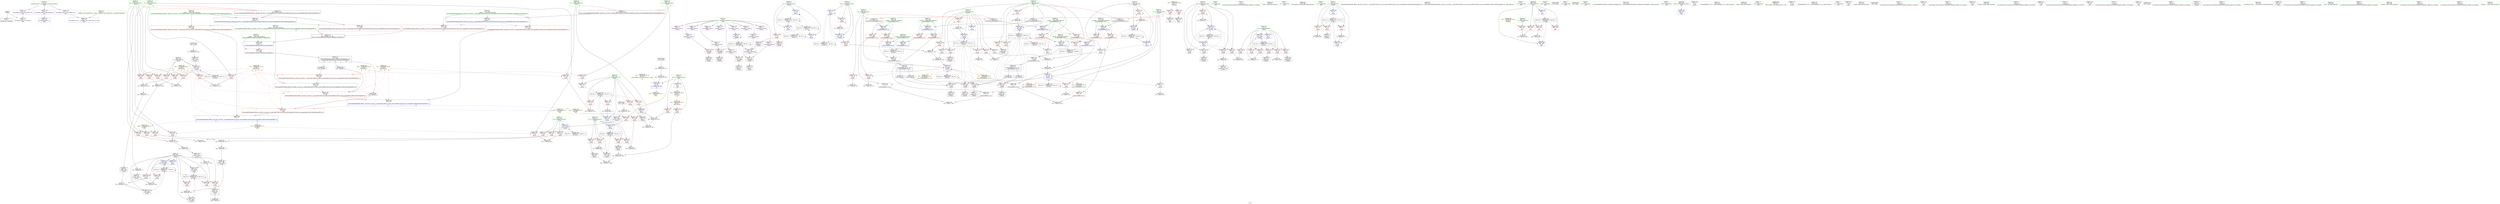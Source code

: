 digraph "SVFG" {
	label="SVFG";

	Node0x558fdc8ac9c0 [shape=record,color=grey,label="{NodeID: 0\nNullPtr}"];
	Node0x558fdc8ac9c0 -> Node0x558fdc8dccf0[style=solid];
	Node0x558fdc8ac9c0 -> Node0x558fdc8e85f0[style=solid];
	Node0x558fdc8ef010 [shape=record,color=grey,label="{NodeID: 360\n414 = Binary(412, 413, )\n}"];
	Node0x558fdc8ef010 -> Node0x558fdc8e45f0[style=solid];
	Node0x558fdc8ea500 [shape=record,color=blue,label="{NodeID: 277\n312\<--393\nl19\<--conv25\n_Z3runv\n}"];
	Node0x558fdc8ea500 -> Node0x558fdc8df830[style=dashed];
	Node0x558fdc8ea500 -> Node0x558fdc8df900[style=dashed];
	Node0x558fdc8ea500 -> Node0x558fdc8df9d0[style=dashed];
	Node0x558fdc8ea500 -> Node0x558fdc910540[style=dashed];
	Node0x558fdc8de240 [shape=record,color=red,label="{NodeID: 194\n381\<--298\n\<--a2\n_Z3runv\n}"];
	Node0x558fdc8de240 -> Node0x558fdc8e4a70[style=solid];
	Node0x558fdc8dabf0 [shape=record,color=purple,label="{NodeID: 111\n113\<--4\narrayidx16\<--canwin\n_Z4testv\n}"];
	Node0x558fdc8dabf0 -> Node0x558fdc8e2e20[style=solid];
	Node0x558fdc8d96a0 [shape=record,color=green,label="{NodeID: 28\n37\<--38\nj\<--j_field_insensitive\n_Z4testv\n|{|<s8>1|<s9>2}}"];
	Node0x558fdc8d96a0 -> Node0x558fdc8e1350[style=solid];
	Node0x558fdc8d96a0 -> Node0x558fdc8e1420[style=solid];
	Node0x558fdc8d96a0 -> Node0x558fdc8e14f0[style=solid];
	Node0x558fdc8d96a0 -> Node0x558fdc8e15c0[style=solid];
	Node0x558fdc8d96a0 -> Node0x558fdc8e1690[style=solid];
	Node0x558fdc8d96a0 -> Node0x558fdc8e1760[style=solid];
	Node0x558fdc8d96a0 -> Node0x558fdc8e8960[style=solid];
	Node0x558fdc8d96a0 -> Node0x558fdc8e93f0[style=solid];
	Node0x558fdc8d96a0:s8 -> Node0x558fdc933df0[style=solid,color=red];
	Node0x558fdc8d96a0:s9 -> Node0x558fdc934340[style=solid,color=red];
	Node0x558fdc918970 [shape=record,color=yellow,style=double,label="{NodeID: 554\n51V_2 = CSCHI(MR_51V_1)\npts\{303 \}\nCS[]}"];
	Node0x558fdc918970 -> Node0x558fdc8de990[style=dashed];
	Node0x558fdc918970 -> Node0x558fdc8dea60[style=dashed];
	Node0x558fdc912ef0 [shape=record,color=yellow,style=double,label="{NodeID: 471\n73V_1 = ENCHI(MR_73V_0)\npts\{1 \}\nFun[main]}"];
	Node0x558fdc912ef0 -> Node0x558fdc8e0f40[style=dashed];
	Node0x558fdc912ef0 -> Node0x558fdc8e1010[style=dashed];
	Node0x558fdc8e45f0 [shape=record,color=grey,label="{NodeID: 388\n415 = Binary(414, 71, )\n}"];
	Node0x558fdc8e45f0 -> Node0x558fdc8db590[style=solid];
	Node0x558fdc8df900 [shape=record,color=red,label="{NodeID: 222\n400\<--312\n\<--l19\n_Z3runv\n}"];
	Node0x558fdc8df900 -> Node0x558fdc8e5070[style=solid];
	Node0x558fdc8e1420 [shape=record,color=red,label="{NodeID: 139\n82\<--37\n\<--j\n_Z4testv\n}"];
	Node0x558fdc8e1420 -> Node0x558fdc8e5970[style=solid];
	Node0x558fdc8dbea0 [shape=record,color=green,label="{NodeID: 56\n310\<--311\na15\<--a15_field_insensitive\n_Z3runv\n}"];
	Node0x558fdc8dbea0 -> Node0x558fdc8df4f0[style=solid];
	Node0x558fdc8dbea0 -> Node0x558fdc8df5c0[style=solid];
	Node0x558fdc8dbea0 -> Node0x558fdc8df690[style=solid];
	Node0x558fdc8dbea0 -> Node0x558fdc8df760[style=solid];
	Node0x558fdc8dbea0 -> Node0x558fdc8ea430[style=solid];
	Node0x558fdc8dbea0 -> Node0x558fdc8ea770[style=solid];
	Node0x558fdc906540 [shape=record,color=black,label="{NodeID: 416\nMR_22V_2 = PHI(MR_22V_3, MR_22V_1, )\npts\{46 \}\n}"];
	Node0x558fdc906540 -> Node0x558fdc8e8ca0[style=dashed];
	Node0x558fdc906540 -> Node0x558fdc906540[style=dashed];
	Node0x558fdc8e8f10 [shape=record,color=blue,label="{NodeID: 250\n47\<--71\nk22\<--\n_Z4testv\n}"];
	Node0x558fdc8e8f10 -> Node0x558fdc8e2050[style=dashed];
	Node0x558fdc8e8f10 -> Node0x558fdc8e2120[style=dashed];
	Node0x558fdc8e8f10 -> Node0x558fdc8e8f10[style=dashed];
	Node0x558fdc8e8f10 -> Node0x558fdc8e9180[style=dashed];
	Node0x558fdc8e8f10 -> Node0x558fdc906a40[style=dashed];
	Node0x558fdc8e2ae0 [shape=record,color=red,label="{NodeID: 167\n208\<--53\n\<--j58\n_Z4testv\n}"];
	Node0x558fdc8dd6e0 [shape=record,color=black,label="{NodeID: 84\n160\<--159\nidxprom44\<--\n_Z4testv\n}"];
	Node0x558fdc8bbcf0 [shape=record,color=green,label="{NodeID: 1\n6\<--1\n.str\<--dummyObj\nGlob }"];
	Node0x558fdc8ef190 [shape=record,color=grey,label="{NodeID: 361\n370 = Binary(369, 71, )\n}"];
	Node0x558fdc8ef190 -> Node0x558fdc8ea360[style=solid];
	Node0x558fdc8ea5d0 [shape=record,color=blue,label="{NodeID: 278\n304\<--409\nret\<--add33\n_Z3runv\n}"];
	Node0x558fdc8ea5d0 -> Node0x558fdc90fb40[style=dashed];
	Node0x558fdc8de310 [shape=record,color=red,label="{NodeID: 195\n341\<--300\n\<--b1\n_Z3runv\n}"];
	Node0x558fdc8de310 -> Node0x558fdc8e54f0[style=solid];
	Node0x558fdc8dacc0 [shape=record,color=purple,label="{NodeID: 112\n142\<--4\narrayidx33\<--canwin\n_Z4testv\n}"];
	Node0x558fdc8d9770 [shape=record,color=green,label="{NodeID: 29\n39\<--40\ni5\<--i5_field_insensitive\n_Z4testv\n|{|<s7>3|<s8>4}}"];
	Node0x558fdc8d9770 -> Node0x558fdc8e1830[style=solid];
	Node0x558fdc8d9770 -> Node0x558fdc8e1900[style=solid];
	Node0x558fdc8d9770 -> Node0x558fdc8e19d0[style=solid];
	Node0x558fdc8d9770 -> Node0x558fdc8e1aa0[style=solid];
	Node0x558fdc8d9770 -> Node0x558fdc8e1b70[style=solid];
	Node0x558fdc8d9770 -> Node0x558fdc8e8a30[style=solid];
	Node0x558fdc8d9770 -> Node0x558fdc8e9320[style=solid];
	Node0x558fdc8d9770:s7 -> Node0x558fdc933f70[style=solid,color=red];
	Node0x558fdc8d9770:s8 -> Node0x558fdc934490[style=solid,color=red];
	Node0x558fdc918a50 [shape=record,color=yellow,style=double,label="{NodeID: 555\n42V_2 = CSCHI(MR_42V_1)\npts\{10 \}\nCS[]}"];
	Node0x558fdc912fd0 [shape=record,color=yellow,style=double,label="{NodeID: 472\n42V_1 = ENCHI(MR_42V_0)\npts\{10 \}\nFun[main]|{<s0>18}}"];
	Node0x558fdc912fd0:s0 -> Node0x558fdc903dd0[style=dashed,color=red];
	Node0x558fdc8e4770 [shape=record,color=grey,label="{NodeID: 389\n154 = Binary(153, 71, )\n}"];
	Node0x558fdc8e4770 -> Node0x558fdc8e9180[style=solid];
	Node0x558fdc8df9d0 [shape=record,color=red,label="{NodeID: 223\n403\<--312\n\<--l19\n_Z3runv\n}"];
	Node0x558fdc8df9d0 -> Node0x558fdc8ef790[style=solid];
	Node0x558fdc8e14f0 [shape=record,color=red,label="{NodeID: 140\n90\<--37\n\<--j\n_Z4testv\n}"];
	Node0x558fdc8e14f0 -> Node0x558fdc8f0690[style=solid];
	Node0x558fdc8dbf70 [shape=record,color=green,label="{NodeID: 57\n312\<--313\nl19\<--l19_field_insensitive\n_Z3runv\n}"];
	Node0x558fdc8dbf70 -> Node0x558fdc8df830[style=solid];
	Node0x558fdc8dbf70 -> Node0x558fdc8df900[style=solid];
	Node0x558fdc8dbf70 -> Node0x558fdc8df9d0[style=solid];
	Node0x558fdc8dbf70 -> Node0x558fdc8ea500[style=solid];
	Node0x558fdc906a40 [shape=record,color=black,label="{NodeID: 417\nMR_24V_2 = PHI(MR_24V_3, MR_24V_1, )\npts\{48 \}\n}"];
	Node0x558fdc906a40 -> Node0x558fdc8e8f10[style=dashed];
	Node0x558fdc906a40 -> Node0x558fdc906a40[style=dashed];
	Node0x558fdc8e8fe0 [shape=record,color=blue,label="{NodeID: 251\n49\<--130\nnj\<--sub25\n_Z4testv\n|{|<s8>3|<s9>4}}"];
	Node0x558fdc8e8fe0 -> Node0x558fdc8e21f0[style=dashed];
	Node0x558fdc8e8fe0 -> Node0x558fdc8e22c0[style=dashed];
	Node0x558fdc8e8fe0 -> Node0x558fdc8e2c80[style=dashed];
	Node0x558fdc8e8fe0 -> Node0x558fdc8e2d50[style=dashed];
	Node0x558fdc8e8fe0 -> Node0x558fdc8e2ef0[style=dashed];
	Node0x558fdc8e8fe0 -> Node0x558fdc8e2fc0[style=dashed];
	Node0x558fdc8e8fe0 -> Node0x558fdc8e8fe0[style=dashed];
	Node0x558fdc8e8fe0 -> Node0x558fdc906f40[style=dashed];
	Node0x558fdc8e8fe0:s8 -> Node0x558fdc903c10[style=dashed,color=red];
	Node0x558fdc8e8fe0:s9 -> Node0x558fdc913d80[style=dashed,color=red];
	Node0x558fdc8e2bb0 [shape=record,color=red,label="{NodeID: 168\n215\<--53\n\<--j58\n_Z4testv\n}"];
	Node0x558fdc8e2bb0 -> Node0x558fdc8efd90[style=solid];
	Node0x558fdc8dd7b0 [shape=record,color=black,label="{NodeID: 85\n163\<--162\nidxprom46\<--\n_Z4testv\n}"];
	Node0x558fdc8bc030 [shape=record,color=green,label="{NodeID: 2\n9\<--1\n\<--dummyObj\nCan only get source location for instruction, argument, global var or function.}"];
	Node0x558fdc8ef310 [shape=record,color=grey,label="{NodeID: 362\n361 = Binary(360, 71, )\n}"];
	Node0x558fdc8ef310 -> Node0x558fdc8db180[style=solid];
	Node0x558fdc8ea6a0 [shape=record,color=blue,label="{NodeID: 279\n304\<--418\nret\<--add38\n_Z3runv\n}"];
	Node0x558fdc8ea6a0 -> Node0x558fdc90fb40[style=dashed];
	Node0x558fdc8de3e0 [shape=record,color=red,label="{NodeID: 196\n350\<--300\n\<--b1\n_Z3runv\n}"];
	Node0x558fdc8de3e0 -> Node0x558fdc8eff10[style=solid];
	Node0x558fdc8dad90 [shape=record,color=purple,label="{NodeID: 113\n146\<--4\narrayidx36\<--canwin\n_Z4testv\n}"];
	Node0x558fdc8dad90 -> Node0x558fdc8e3090[style=solid];
	Node0x558fdc8d9840 [shape=record,color=green,label="{NodeID: 30\n41\<--42\ncw\<--cw_field_insensitive\n_Z4testv\n}"];
	Node0x558fdc8d9840 -> Node0x558fdc8e1c40[style=solid];
	Node0x558fdc8d9840 -> Node0x558fdc8e8b00[style=solid];
	Node0x558fdc8d9840 -> Node0x558fdc8e8d70[style=solid];
	Node0x558fdc8d9840 -> Node0x558fdc8e90b0[style=solid];
	Node0x558fdc496c10 [shape=record,color=black,label="{NodeID: 556\n139 = PHI(225, )\n}"];
	Node0x558fdc496c10 -> Node0x558fdc8e2ef0[style=solid];
	Node0x558fdc8e48f0 [shape=record,color=grey,label="{NodeID: 390\n133 = cmp(132, 56, )\n}"];
	Node0x558fdc8dfaa0 [shape=record,color=red,label="{NodeID: 224\n445\<--437\n\<--__a.addr\n_ZSt4swapIiENSt9enable_ifIXsr6__and_ISt6__not_ISt15__is_tuple_likeIT_EESt21is_move_constructibleIS3_ESt18is_move_assignableIS3_EEE5valueEvE4typeERS3_SC_\n|{<s0>12}}"];
	Node0x558fdc8dfaa0:s0 -> Node0x558fdc9340f0[style=solid,color=red];
	Node0x558fdc8e15c0 [shape=record,color=red,label="{NodeID: 141\n126\<--37\n\<--j\n_Z4testv\n}"];
	Node0x558fdc8e15c0 -> Node0x558fdc8f0e10[style=solid];
	Node0x558fdc8dc040 [shape=record,color=green,label="{NodeID: 58\n316\<--317\nscanf\<--scanf_field_insensitive\n}"];
	Node0x558fdc906f40 [shape=record,color=black,label="{NodeID: 418\nMR_26V_2 = PHI(MR_26V_3, MR_26V_1, )\npts\{50 \}\n}"];
	Node0x558fdc906f40 -> Node0x558fdc8e2c80[style=dashed];
	Node0x558fdc906f40 -> Node0x558fdc8e2d50[style=dashed];
	Node0x558fdc906f40 -> Node0x558fdc8e8fe0[style=dashed];
	Node0x558fdc906f40 -> Node0x558fdc906f40[style=dashed];
	Node0x558fdc8e90b0 [shape=record,color=blue,label="{NodeID: 252\n41\<--67\ncw\<--\n_Z4testv\n}"];
	Node0x558fdc8e90b0 -> Node0x558fdc904150[style=dashed];
	Node0x558fdc8e2c80 [shape=record,color=red,label="{NodeID: 169\n105\<--102\n\<--call\n_Z4testv\n}"];
	Node0x558fdc8e2c80 -> Node0x558fdc8dd060[style=solid];
	Node0x558fdc8dd880 [shape=record,color=black,label="{NodeID: 86\n189\<--188\nidxprom62\<--\n_Z4testv\n}"];
	Node0x558fdc8bc0f0 [shape=record,color=green,label="{NodeID: 3\n11\<--1\n.str.1\<--dummyObj\nGlob }"];
	Node0x558fdc90fb40 [shape=record,color=black,label="{NodeID: 446\nMR_53V_8 = PHI(MR_53V_12, MR_53V_3, )\npts\{305 \}\n}"];
	Node0x558fdc90fb40 -> Node0x558fdc8decd0[style=dashed];
	Node0x558fdc90fb40 -> Node0x558fdc8deda0[style=dashed];
	Node0x558fdc90fb40 -> Node0x558fdc8dee70[style=dashed];
	Node0x558fdc90fb40 -> Node0x558fdc8ea5d0[style=dashed];
	Node0x558fdc90fb40 -> Node0x558fdc8ea6a0[style=dashed];
	Node0x558fdc90fb40 -> Node0x558fdc90fb40[style=dashed];
	Node0x558fdc8ef490 [shape=record,color=grey,label="{NodeID: 363\n364 = Binary(363, 362, )\n}"];
	Node0x558fdc8ef490 -> Node0x558fdc8ea290[style=solid];
	Node0x558fdc8ea770 [shape=record,color=blue,label="{NodeID: 280\n310\<--424\na15\<--inc42\n_Z3runv\n}"];
	Node0x558fdc8ea770 -> Node0x558fdc910040[style=dashed];
	Node0x558fdc8de4b0 [shape=record,color=red,label="{NodeID: 197\n359\<--300\n\<--b1\n_Z3runv\n}"];
	Node0x558fdc8de4b0 -> Node0x558fdc8f0c90[style=solid];
	Node0x558fdc8dae60 [shape=record,color=purple,label="{NodeID: 114\n161\<--4\narrayidx45\<--canwin\n_Z4testv\n}"];
	Node0x558fdc8d9910 [shape=record,color=green,label="{NodeID: 31\n43\<--44\nk\<--k_field_insensitive\n_Z4testv\n}"];
	Node0x558fdc8d9910 -> Node0x558fdc8e1d10[style=solid];
	Node0x558fdc8d9910 -> Node0x558fdc8e1de0[style=solid];
	Node0x558fdc8d9910 -> Node0x558fdc8e8bd0[style=solid];
	Node0x558fdc8d9910 -> Node0x558fdc8e8e40[style=solid];
	Node0x558fdc9302f0 [shape=record,color=black,label="{NodeID: 557\n143 = PHI(250, )\n}"];
	Node0x558fdc9302f0 -> Node0x558fdc8e2fc0[style=solid];
	Node0x558fdc8e4a70 [shape=record,color=grey,label="{NodeID: 391\n382 = cmp(380, 381, )\n}"];
	Node0x558fdc8dfb70 [shape=record,color=red,label="{NodeID: 225\n454\<--437\n\<--__a.addr\n_ZSt4swapIiENSt9enable_ifIXsr6__and_ISt6__not_ISt15__is_tuple_likeIT_EESt21is_move_constructibleIS3_ESt18is_move_assignableIS3_EEE5valueEvE4typeERS3_SC_\n}"];
	Node0x558fdc8dfb70 -> Node0x558fdc8eaab0[style=solid];
	Node0x558fdc8e1690 [shape=record,color=red,label="{NodeID: 142\n159\<--37\n\<--j\n_Z4testv\n}"];
	Node0x558fdc8e1690 -> Node0x558fdc8dd6e0[style=solid];
	Node0x558fdc8dc140 [shape=record,color=green,label="{NodeID: 59\n335\<--336\nllvm.floor.f64\<--llvm.floor.f64_field_insensitive\n}"];
	Node0x558fdc907440 [shape=record,color=black,label="{NodeID: 419\nMR_32V_4 = PHI(MR_32V_5, MR_32V_2, )\npts\{50000 \}\n}"];
	Node0x558fdc907440 -> Node0x558fdc8e2e20[style=dashed];
	Node0x558fdc907440 -> Node0x558fdc8e3090[style=dashed];
	Node0x558fdc907440 -> Node0x558fdc8e3160[style=dashed];
	Node0x558fdc907440 -> Node0x558fdc8e3230[style=dashed];
	Node0x558fdc907440 -> Node0x558fdc8e9250[style=dashed];
	Node0x558fdc907440 -> Node0x558fdc907440[style=dashed];
	Node0x558fdc8e9180 [shape=record,color=blue,label="{NodeID: 253\n47\<--154\nk22\<--inc41\n_Z4testv\n}"];
	Node0x558fdc8e9180 -> Node0x558fdc8e2050[style=dashed];
	Node0x558fdc8e9180 -> Node0x558fdc8e2120[style=dashed];
	Node0x558fdc8e9180 -> Node0x558fdc8e8f10[style=dashed];
	Node0x558fdc8e9180 -> Node0x558fdc8e9180[style=dashed];
	Node0x558fdc8e9180 -> Node0x558fdc906a40[style=dashed];
	Node0x558fdc8e2d50 [shape=record,color=red,label="{NodeID: 170\n111\<--108\n\<--call14\n_Z4testv\n}"];
	Node0x558fdc8e2d50 -> Node0x558fdc8dd130[style=solid];
	Node0x558fdc8dd950 [shape=record,color=black,label="{NodeID: 87\n192\<--191\nidxprom64\<--\n_Z4testv\n}"];
	Node0x558fdc8cccf0 [shape=record,color=green,label="{NodeID: 4\n13\<--1\n.str.2\<--dummyObj\nGlob }"];
	Node0x558fdc910040 [shape=record,color=black,label="{NodeID: 447\nMR_59V_3 = PHI(MR_59V_4, MR_59V_2, )\npts\{311 \}\n}"];
	Node0x558fdc910040 -> Node0x558fdc8df4f0[style=dashed];
	Node0x558fdc910040 -> Node0x558fdc8df5c0[style=dashed];
	Node0x558fdc910040 -> Node0x558fdc8df690[style=dashed];
	Node0x558fdc910040 -> Node0x558fdc8df760[style=dashed];
	Node0x558fdc910040 -> Node0x558fdc8ea770[style=dashed];
	Node0x558fdc8ef610 [shape=record,color=grey,label="{NodeID: 364\n406 = Binary(405, 71, )\n}"];
	Node0x558fdc8ef610 -> Node0x558fdc8db4c0[style=solid];
	Node0x558fdc8ea840 [shape=record,color=blue,label="{NodeID: 281\n437\<--435\n__a.addr\<--__a\n_ZSt4swapIiENSt9enable_ifIXsr6__and_ISt6__not_ISt15__is_tuple_likeIT_EESt21is_move_constructibleIS3_ESt18is_move_assignableIS3_EEE5valueEvE4typeERS3_SC_\n}"];
	Node0x558fdc8ea840 -> Node0x558fdc8dfaa0[style=dashed];
	Node0x558fdc8ea840 -> Node0x558fdc8dfb70[style=dashed];
	Node0x558fdc8de580 [shape=record,color=red,label="{NodeID: 198\n395\<--300\n\<--b1\n_Z3runv\n}"];
	Node0x558fdc8de580 -> Node0x558fdc8e51f0[style=solid];
	Node0x558fdc8e00c0 [shape=record,color=purple,label="{NodeID: 115\n164\<--4\narrayidx47\<--canwin\n_Z4testv\n}"];
	Node0x558fdc8e00c0 -> Node0x558fdc8e9250[style=solid];
	Node0x558fdc8d99e0 [shape=record,color=green,label="{NodeID: 32\n45\<--46\nni\<--ni_field_insensitive\n_Z4testv\n|{|<s3>1|<s4>2}}"];
	Node0x558fdc8d99e0 -> Node0x558fdc8e1eb0[style=solid];
	Node0x558fdc8d99e0 -> Node0x558fdc8e1f80[style=solid];
	Node0x558fdc8d99e0 -> Node0x558fdc8e8ca0[style=solid];
	Node0x558fdc8d99e0:s3 -> Node0x558fdc933f70[style=solid,color=red];
	Node0x558fdc8d99e0:s4 -> Node0x558fdc934490[style=solid,color=red];
	Node0x558fdc932be0 [shape=record,color=black,label="{NodeID: 558\n102 = PHI(225, )\n}"];
	Node0x558fdc932be0 -> Node0x558fdc8e2c80[style=solid];
	Node0x558fdc8e4bf0 [shape=record,color=grey,label="{NodeID: 392\n59 = cmp(58, 60, )\n}"];
	Node0x558fdc8dfc40 [shape=record,color=red,label="{NodeID: 226\n451\<--439\n\<--__b.addr\n_ZSt4swapIiENSt9enable_ifIXsr6__and_ISt6__not_ISt15__is_tuple_likeIT_EESt21is_move_constructibleIS3_ESt18is_move_assignableIS3_EEE5valueEvE4typeERS3_SC_\n|{<s0>13}}"];
	Node0x558fdc8dfc40:s0 -> Node0x558fdc9340f0[style=solid,color=red];
	Node0x558fdc8e1760 [shape=record,color=red,label="{NodeID: 143\n173\<--37\n\<--j\n_Z4testv\n}"];
	Node0x558fdc8e1760 -> Node0x558fdc8f1290[style=solid];
	Node0x558fdc8dc240 [shape=record,color=green,label="{NodeID: 60\n374\<--375\n_ZSt4swapIiENSt9enable_ifIXsr6__and_ISt6__not_ISt15__is_tuple_likeIT_EESt21is_move_constructibleIS3_ESt18is_move_assignableIS3_EEE5valueEvE4typeERS3_SC_\<--_ZSt4swapIiENSt9enable_ifIXsr6__and_ISt6__not_ISt15__is_tuple_likeIT_EESt21is_move_constructibleIS3_ESt18is_move_assignableIS3_EEE5valueEvE4typeERS3_SC__field_insensitive\n}"];
	Node0x558fdc8e9250 [shape=record,color=blue,label="{NodeID: 254\n164\<--165\narrayidx47\<--frombool\n_Z4testv\n}"];
	Node0x558fdc8e9250 -> Node0x558fdc8e2e20[style=dashed];
	Node0x558fdc8e9250 -> Node0x558fdc8e3090[style=dashed];
	Node0x558fdc8e9250 -> Node0x558fdc8e9250[style=dashed];
	Node0x558fdc8e9250 -> Node0x558fdc907440[style=dashed];
	Node0x558fdc8e2e20 [shape=record,color=red,label="{NodeID: 171\n114\<--113\n\<--arrayidx16\n_Z4testv\n}"];
	Node0x558fdc8e2e20 -> Node0x558fdc8dd200[style=solid];
	Node0x558fdc8dda20 [shape=record,color=black,label="{NodeID: 88\n195\<--194\ntobool66\<--\n_Z4testv\n}"];
	Node0x558fdc8ccdb0 [shape=record,color=green,label="{NodeID: 5\n15\<--1\n.str.3\<--dummyObj\nGlob }"];
	Node0x558fdc910540 [shape=record,color=black,label="{NodeID: 448\nMR_61V_2 = PHI(MR_61V_3, MR_61V_1, )\npts\{313 \}\n}"];
	Node0x558fdc910540 -> Node0x558fdc8ea500[style=dashed];
	Node0x558fdc8ef790 [shape=record,color=grey,label="{NodeID: 365\n405 = Binary(403, 404, )\n}"];
	Node0x558fdc8ef790 -> Node0x558fdc8ef610[style=solid];
	Node0x558fdc8ea910 [shape=record,color=blue,label="{NodeID: 282\n439\<--436\n__b.addr\<--__b\n_ZSt4swapIiENSt9enable_ifIXsr6__and_ISt6__not_ISt15__is_tuple_likeIT_EESt21is_move_constructibleIS3_ESt18is_move_assignableIS3_EEE5valueEvE4typeERS3_SC_\n}"];
	Node0x558fdc8ea910 -> Node0x558fdc8dfc40[style=dashed];
	Node0x558fdc8ea910 -> Node0x558fdc8dfd10[style=dashed];
	Node0x558fdc8de650 [shape=record,color=red,label="{NodeID: 199\n404\<--300\n\<--b1\n_Z3runv\n}"];
	Node0x558fdc8de650 -> Node0x558fdc8ef790[style=solid];
	Node0x558fdc8e0150 [shape=record,color=purple,label="{NodeID: 116\n190\<--4\narrayidx63\<--canwin\n_Z4testv\n}"];
	Node0x558fdc8d9ab0 [shape=record,color=green,label="{NodeID: 33\n47\<--48\nk22\<--k22_field_insensitive\n_Z4testv\n}"];
	Node0x558fdc8d9ab0 -> Node0x558fdc8e2050[style=solid];
	Node0x558fdc8d9ab0 -> Node0x558fdc8e2120[style=solid];
	Node0x558fdc8d9ab0 -> Node0x558fdc8e8f10[style=solid];
	Node0x558fdc8d9ab0 -> Node0x558fdc8e9180[style=solid];
	Node0x558fdc932d20 [shape=record,color=black,label="{NodeID: 559\n108 = PHI(250, )\n}"];
	Node0x558fdc932d20 -> Node0x558fdc8e2d50[style=solid];
	Node0x558fdc8e4d70 [shape=record,color=grey,label="{NodeID: 393\n487 = cmp(485, 486, )\n}"];
	Node0x558fdc8dfd10 [shape=record,color=red,label="{NodeID: 227\n458\<--439\n\<--__b.addr\n_ZSt4swapIiENSt9enable_ifIXsr6__and_ISt6__not_ISt15__is_tuple_likeIT_EESt21is_move_constructibleIS3_ESt18is_move_assignableIS3_EEE5valueEvE4typeERS3_SC_\n}"];
	Node0x558fdc8dfd10 -> Node0x558fdc8eab80[style=solid];
	Node0x558fdc8e1830 [shape=record,color=red,label="{NodeID: 144\n81\<--39\n\<--i5\n_Z4testv\n}"];
	Node0x558fdc8e1830 -> Node0x558fdc8e5970[style=solid];
	Node0x558fdc8dc340 [shape=record,color=green,label="{NodeID: 61\n437\<--438\n__a.addr\<--__a.addr_field_insensitive\n_ZSt4swapIiENSt9enable_ifIXsr6__and_ISt6__not_ISt15__is_tuple_likeIT_EESt21is_move_constructibleIS3_ESt18is_move_assignableIS3_EEE5valueEvE4typeERS3_SC_\n}"];
	Node0x558fdc8dc340 -> Node0x558fdc8dfaa0[style=solid];
	Node0x558fdc8dc340 -> Node0x558fdc8dfb70[style=solid];
	Node0x558fdc8dc340 -> Node0x558fdc8ea840[style=solid];
	Node0x558fdc8e9320 [shape=record,color=blue,label="{NodeID: 255\n39\<--169\ni5\<--inc49\n_Z4testv\n}"];
	Node0x558fdc8e9320 -> Node0x558fdc908340[style=dashed];
	Node0x558fdc8e2ef0 [shape=record,color=red,label="{NodeID: 172\n140\<--139\n\<--call31\n_Z4testv\n}"];
	Node0x558fdc8e2ef0 -> Node0x558fdc8dd2d0[style=solid];
	Node0x558fdc8ddaf0 [shape=record,color=black,label="{NodeID: 89\n198\<--197\nidxprom68\<--\n_Z4testv\n}"];
	Node0x558fdc8cce70 [shape=record,color=green,label="{NodeID: 6\n17\<--1\nstdin\<--dummyObj\nGlob }"];
	Node0x558fdc8ef910 [shape=record,color=grey,label="{NodeID: 366\n409 = Binary(408, 407, )\n}"];
	Node0x558fdc8ef910 -> Node0x558fdc8ea5d0[style=solid];
	Node0x558fdc8ea9e0 [shape=record,color=blue,label="{NodeID: 283\n441\<--449\n__tmp\<--\n_ZSt4swapIiENSt9enable_ifIXsr6__and_ISt6__not_ISt15__is_tuple_likeIT_EESt21is_move_constructibleIS3_ESt18is_move_assignableIS3_EEE5valueEvE4typeERS3_SC_\n}"];
	Node0x558fdc8ea9e0 -> Node0x558fdc8dfeb0[style=dashed];
	Node0x558fdc8ea9e0 -> Node0x558fdc8dff80[style=dashed];
	Node0x558fdc8de720 [shape=record,color=red,label="{NodeID: 200\n413\<--300\n\<--b1\n_Z3runv\n}"];
	Node0x558fdc8de720 -> Node0x558fdc8ef010[style=solid];
	Node0x558fdc8e01e0 [shape=record,color=purple,label="{NodeID: 117\n193\<--4\narrayidx65\<--canwin\n_Z4testv\n}"];
	Node0x558fdc8e01e0 -> Node0x558fdc8e3160[style=solid];
	Node0x558fdc8d9b80 [shape=record,color=green,label="{NodeID: 34\n49\<--50\nnj\<--nj_field_insensitive\n_Z4testv\n|{|<s3>3|<s4>4}}"];
	Node0x558fdc8d9b80 -> Node0x558fdc8e21f0[style=solid];
	Node0x558fdc8d9b80 -> Node0x558fdc8e22c0[style=solid];
	Node0x558fdc8d9b80 -> Node0x558fdc8e8fe0[style=solid];
	Node0x558fdc8d9b80:s3 -> Node0x558fdc933df0[style=solid,color=red];
	Node0x558fdc8d9b80:s4 -> Node0x558fdc934340[style=solid,color=red];
	Node0x558fdc932e60 [shape=record,color=black,label="{NodeID: 560\n210 = PHI()\n}"];
	Node0x558fdc8e4ef0 [shape=record,color=grey,label="{NodeID: 394\n96 = cmp(95, 56, )\n}"];
	Node0x558fdc8dfde0 [shape=record,color=red,label="{NodeID: 228\n449\<--446\n\<--call\n_ZSt4swapIiENSt9enable_ifIXsr6__and_ISt6__not_ISt15__is_tuple_likeIT_EESt21is_move_constructibleIS3_ESt18is_move_assignableIS3_EEE5valueEvE4typeERS3_SC_\n}"];
	Node0x558fdc8dfde0 -> Node0x558fdc8ea9e0[style=solid];
	Node0x558fdc8e1900 [shape=record,color=red,label="{NodeID: 145\n89\<--39\n\<--i5\n_Z4testv\n}"];
	Node0x558fdc8e1900 -> Node0x558fdc8efc10[style=solid];
	Node0x558fdc8dc410 [shape=record,color=green,label="{NodeID: 62\n439\<--440\n__b.addr\<--__b.addr_field_insensitive\n_ZSt4swapIiENSt9enable_ifIXsr6__and_ISt6__not_ISt15__is_tuple_likeIT_EESt21is_move_constructibleIS3_ESt18is_move_assignableIS3_EEE5valueEvE4typeERS3_SC_\n}"];
	Node0x558fdc8dc410 -> Node0x558fdc8dfc40[style=solid];
	Node0x558fdc8dc410 -> Node0x558fdc8dfd10[style=solid];
	Node0x558fdc8dc410 -> Node0x558fdc8ea910[style=solid];
	Node0x558fdc908340 [shape=record,color=black,label="{NodeID: 422\nMR_16V_4 = PHI(MR_16V_5, MR_16V_3, )\npts\{40 \}\n|{|<s11>3|<s12>4}}"];
	Node0x558fdc908340 -> Node0x558fdc8e1830[style=dashed];
	Node0x558fdc908340 -> Node0x558fdc8e1900[style=dashed];
	Node0x558fdc908340 -> Node0x558fdc8e19d0[style=dashed];
	Node0x558fdc908340 -> Node0x558fdc8e1aa0[style=dashed];
	Node0x558fdc908340 -> Node0x558fdc8e1b70[style=dashed];
	Node0x558fdc908340 -> Node0x558fdc8e2c80[style=dashed];
	Node0x558fdc908340 -> Node0x558fdc8e2d50[style=dashed];
	Node0x558fdc908340 -> Node0x558fdc8e2ef0[style=dashed];
	Node0x558fdc908340 -> Node0x558fdc8e2fc0[style=dashed];
	Node0x558fdc908340 -> Node0x558fdc8e9320[style=dashed];
	Node0x558fdc908340 -> Node0x558fdc905640[style=dashed];
	Node0x558fdc908340:s11 -> Node0x558fdc903cf0[style=dashed,color=red];
	Node0x558fdc908340:s12 -> Node0x558fdc913e90[style=dashed,color=red];
	Node0x558fdc8e93f0 [shape=record,color=blue,label="{NodeID: 256\n37\<--174\nj\<--inc52\n_Z4testv\n}"];
	Node0x558fdc8e93f0 -> Node0x558fdc905140[style=dashed];
	Node0x558fdc8e2fc0 [shape=record,color=red,label="{NodeID: 173\n144\<--143\n\<--call34\n_Z4testv\n}"];
	Node0x558fdc8e2fc0 -> Node0x558fdc8dd3a0[style=solid];
	Node0x558fdc8ddbc0 [shape=record,color=black,label="{NodeID: 90\n202\<--201\nidxprom70\<--add\n_Z4testv\n}"];
	Node0x558fdc8ccf30 [shape=record,color=green,label="{NodeID: 7\n18\<--1\n.str.4\<--dummyObj\nGlob }"];
	Node0x558fdc8efa90 [shape=record,color=grey,label="{NodeID: 367\n221 = Binary(220, 71, )\n}"];
	Node0x558fdc8efa90 -> Node0x558fdc8e9730[style=solid];
	Node0x558fdc8eaab0 [shape=record,color=blue,label="{NodeID: 284\n454\<--453\n\<--\n_ZSt4swapIiENSt9enable_ifIXsr6__and_ISt6__not_ISt15__is_tuple_likeIT_EESt21is_move_constructibleIS3_ESt18is_move_assignableIS3_EEE5valueEvE4typeERS3_SC_\n|{|<s1>9|<s2>10}}"];
	Node0x558fdc8eaab0 -> Node0x558fdc8dff80[style=dashed];
	Node0x558fdc8eaab0:s1 -> Node0x558fdc9185d0[style=dashed,color=blue];
	Node0x558fdc8eaab0:s2 -> Node0x558fdc918810[style=dashed,color=blue];
	Node0x558fdc8de7f0 [shape=record,color=red,label="{NodeID: 201\n345\<--302\n\<--b2\n_Z3runv\n}"];
	Node0x558fdc8de7f0 -> Node0x558fdc8e5370[style=solid];
	Node0x558fdc8e02b0 [shape=record,color=purple,label="{NodeID: 118\n199\<--4\narrayidx69\<--canwin\n_Z4testv\n}"];
	Node0x558fdc8d9c50 [shape=record,color=green,label="{NodeID: 35\n51\<--52\ni54\<--i54_field_insensitive\n_Z4testv\n}"];
	Node0x558fdc8d9c50 -> Node0x558fdc8e2390[style=solid];
	Node0x558fdc8d9c50 -> Node0x558fdc8e2460[style=solid];
	Node0x558fdc8d9c50 -> Node0x558fdc8e2530[style=solid];
	Node0x558fdc8d9c50 -> Node0x558fdc8e2600[style=solid];
	Node0x558fdc8d9c50 -> Node0x558fdc8e26d0[style=solid];
	Node0x558fdc8d9c50 -> Node0x558fdc8e27a0[style=solid];
	Node0x558fdc8d9c50 -> Node0x558fdc8e94c0[style=solid];
	Node0x558fdc8d9c50 -> Node0x558fdc8e9730[style=solid];
	Node0x558fdc932f30 [shape=record,color=black,label="{NodeID: 561\n315 = PHI()\n}"];
	Node0x558fdc8e5070 [shape=record,color=grey,label="{NodeID: 395\n401 = cmp(399, 400, )\n}"];
	Node0x558fdc8dfeb0 [shape=record,color=red,label="{NodeID: 229\n453\<--452\n\<--call1\n_ZSt4swapIiENSt9enable_ifIXsr6__and_ISt6__not_ISt15__is_tuple_likeIT_EESt21is_move_constructibleIS3_ESt18is_move_assignableIS3_EEE5valueEvE4typeERS3_SC_\n}"];
	Node0x558fdc8dfeb0 -> Node0x558fdc8eaab0[style=solid];
	Node0x558fdc8e19d0 [shape=record,color=red,label="{NodeID: 146\n127\<--39\n\<--i5\n_Z4testv\n}"];
	Node0x558fdc8e19d0 -> Node0x558fdc8f0f90[style=solid];
	Node0x558fdc8dc4e0 [shape=record,color=green,label="{NodeID: 63\n441\<--442\n__tmp\<--__tmp_field_insensitive\n_ZSt4swapIiENSt9enable_ifIXsr6__and_ISt6__not_ISt15__is_tuple_likeIT_EESt21is_move_constructibleIS3_ESt18is_move_assignableIS3_EEE5valueEvE4typeERS3_SC_\n|{|<s1>14}}"];
	Node0x558fdc8dc4e0 -> Node0x558fdc8ea9e0[style=solid];
	Node0x558fdc8dc4e0:s1 -> Node0x558fdc9340f0[style=solid,color=red];
	Node0x558fdc8e94c0 [shape=record,color=blue,label="{NodeID: 257\n51\<--71\ni54\<--\n_Z4testv\n}"];
	Node0x558fdc8e94c0 -> Node0x558fdc90ba40[style=dashed];
	Node0x558fdc8e3090 [shape=record,color=red,label="{NodeID: 174\n147\<--146\n\<--arrayidx36\n_Z4testv\n}"];
	Node0x558fdc8e3090 -> Node0x558fdc8dd470[style=solid];
	Node0x558fdc8ddc90 [shape=record,color=black,label="{NodeID: 91\n205\<--204\ntobool72\<--\n_Z4testv\n}"];
	Node0x558fdc8ccff0 [shape=record,color=green,label="{NodeID: 8\n20\<--1\n.str.5\<--dummyObj\nGlob }"];
	Node0x558fdc8efc10 [shape=record,color=grey,label="{NodeID: 368\n93 = Binary(89, 92, )\n}"];
	Node0x558fdc8efc10 -> Node0x558fdc8e8ca0[style=solid];
	Node0x558fdc8eab80 [shape=record,color=blue,label="{NodeID: 285\n458\<--457\n\<--\n_ZSt4swapIiENSt9enable_ifIXsr6__and_ISt6__not_ISt15__is_tuple_likeIT_EESt21is_move_constructibleIS3_ESt18is_move_assignableIS3_EEE5valueEvE4typeERS3_SC_\n|{<s0>9|<s1>10}}"];
	Node0x558fdc8eab80:s0 -> Node0x558fdc918730[style=dashed,color=blue];
	Node0x558fdc8eab80:s1 -> Node0x558fdc918970[style=dashed,color=blue];
	Node0x558fdc8de8c0 [shape=record,color=red,label="{NodeID: 202\n358\<--302\n\<--b2\n_Z3runv\n}"];
	Node0x558fdc8de8c0 -> Node0x558fdc8f0c90[style=solid];
	Node0x558fdc8e0380 [shape=record,color=purple,label="{NodeID: 119\n203\<--4\narrayidx71\<--canwin\n_Z4testv\n}"];
	Node0x558fdc8e0380 -> Node0x558fdc8e3230[style=solid];
	Node0x558fdc8d9d20 [shape=record,color=green,label="{NodeID: 36\n53\<--54\nj58\<--j58_field_insensitive\n_Z4testv\n}"];
	Node0x558fdc8d9d20 -> Node0x558fdc8e2870[style=solid];
	Node0x558fdc8d9d20 -> Node0x558fdc8e2940[style=solid];
	Node0x558fdc8d9d20 -> Node0x558fdc8e2a10[style=solid];
	Node0x558fdc8d9d20 -> Node0x558fdc8e2ae0[style=solid];
	Node0x558fdc8d9d20 -> Node0x558fdc8e2bb0[style=solid];
	Node0x558fdc8d9d20 -> Node0x558fdc8e9590[style=solid];
	Node0x558fdc8d9d20 -> Node0x558fdc8e9660[style=solid];
	Node0x558fdc933000 [shape=record,color=black,label="{NodeID: 562\n446 = PHI(503, )\n}"];
	Node0x558fdc933000 -> Node0x558fdc8dfde0[style=solid];
	Node0x558fdc8e51f0 [shape=record,color=grey,label="{NodeID: 396\n397 = cmp(395, 396, )\n}"];
	Node0x558fdc8dff80 [shape=record,color=red,label="{NodeID: 230\n457\<--456\n\<--call2\n_ZSt4swapIiENSt9enable_ifIXsr6__and_ISt6__not_ISt15__is_tuple_likeIT_EESt21is_move_constructibleIS3_ESt18is_move_assignableIS3_EEE5valueEvE4typeERS3_SC_\n}"];
	Node0x558fdc8dff80 -> Node0x558fdc8eab80[style=solid];
	Node0x558fdc8e1aa0 [shape=record,color=red,label="{NodeID: 147\n162\<--39\n\<--i5\n_Z4testv\n}"];
	Node0x558fdc8e1aa0 -> Node0x558fdc8dd7b0[style=solid];
	Node0x558fdc8dc5b0 [shape=record,color=green,label="{NodeID: 64\n447\<--448\n_ZSt4moveIRiEONSt16remove_referenceIT_E4typeEOS2_\<--_ZSt4moveIRiEONSt16remove_referenceIT_E4typeEOS2__field_insensitive\n}"];
	Node0x558fdc8e9590 [shape=record,color=blue,label="{NodeID: 258\n53\<--71\nj58\<--\n_Z4testv\n}"];
	Node0x558fdc8e9590 -> Node0x558fdc8e2870[style=dashed];
	Node0x558fdc8e9590 -> Node0x558fdc8e2940[style=dashed];
	Node0x558fdc8e9590 -> Node0x558fdc8e2a10[style=dashed];
	Node0x558fdc8e9590 -> Node0x558fdc8e2ae0[style=dashed];
	Node0x558fdc8e9590 -> Node0x558fdc8e2bb0[style=dashed];
	Node0x558fdc8e9590 -> Node0x558fdc8e9660[style=dashed];
	Node0x558fdc8e9590 -> Node0x558fdc90bf40[style=dashed];
	Node0x558fdc8e3160 [shape=record,color=red,label="{NodeID: 175\n194\<--193\n\<--arrayidx65\n_Z4testv\n}"];
	Node0x558fdc8e3160 -> Node0x558fdc8dda20[style=solid];
	Node0x558fdc8ddd60 [shape=record,color=black,label="{NodeID: 92\n225\<--248\n_ZSt3maxIiERKT_S2_S2__ret\<--\n_ZSt3maxIiERKT_S2_S2_\n|{<s0>1|<s1>3}}"];
	Node0x558fdc8ddd60:s0 -> Node0x558fdc932be0[style=solid,color=blue];
	Node0x558fdc8ddd60:s1 -> Node0x558fdc496c10[style=solid,color=blue];
	Node0x558fdc8cd0b0 [shape=record,color=green,label="{NodeID: 9\n22\<--1\nstdout\<--dummyObj\nGlob }"];
	Node0x558fdc8efd90 [shape=record,color=grey,label="{NodeID: 369\n216 = Binary(215, 71, )\n}"];
	Node0x558fdc8efd90 -> Node0x558fdc8e9660[style=solid];
	Node0x558fdc8eac50 [shape=record,color=blue,label="{NodeID: 286\n464\<--56\nretval\<--\nmain\n}"];
	Node0x558fdc8de990 [shape=record,color=red,label="{NodeID: 203\n399\<--302\n\<--b2\n_Z3runv\n}"];
	Node0x558fdc8de990 -> Node0x558fdc8e5070[style=solid];
	Node0x558fdc8e0450 [shape=record,color=purple,label="{NodeID: 120\n209\<--6\n\<--.str\n_Z4testv\n}"];
	Node0x558fdc8d9df0 [shape=record,color=green,label="{NodeID: 37\n103\<--104\n_ZSt3maxIiERKT_S2_S2_\<--_ZSt3maxIiERKT_S2_S2__field_insensitive\n}"];
	Node0x558fdc9331a0 [shape=record,color=black,label="{NodeID: 563\n452 = PHI(503, )\n}"];
	Node0x558fdc9331a0 -> Node0x558fdc8dfeb0[style=solid];
	Node0x558fdc8e5370 [shape=record,color=grey,label="{NodeID: 397\n347 = cmp(345, 346, )\n}"];
	Node0x558fdc8e7f50 [shape=record,color=red,label="{NodeID: 231\n486\<--466\n\<--t\nmain\n}"];
	Node0x558fdc8e7f50 -> Node0x558fdc8e4d70[style=solid];
	Node0x558fdc8e1b70 [shape=record,color=red,label="{NodeID: 148\n168\<--39\n\<--i5\n_Z4testv\n}"];
	Node0x558fdc8e1b70 -> Node0x558fdc8f1110[style=solid];
	Node0x558fdc8dc6b0 [shape=record,color=green,label="{NodeID: 65\n461\<--462\nmain\<--main_field_insensitive\n}"];
	Node0x558fdc8e9660 [shape=record,color=blue,label="{NodeID: 259\n53\<--216\nj58\<--inc77\n_Z4testv\n}"];
	Node0x558fdc8e9660 -> Node0x558fdc8e2870[style=dashed];
	Node0x558fdc8e9660 -> Node0x558fdc8e2940[style=dashed];
	Node0x558fdc8e9660 -> Node0x558fdc8e2a10[style=dashed];
	Node0x558fdc8e9660 -> Node0x558fdc8e2ae0[style=dashed];
	Node0x558fdc8e9660 -> Node0x558fdc8e2bb0[style=dashed];
	Node0x558fdc8e9660 -> Node0x558fdc8e9660[style=dashed];
	Node0x558fdc8e9660 -> Node0x558fdc90bf40[style=dashed];
	Node0x558fdc8e3230 [shape=record,color=red,label="{NodeID: 176\n204\<--203\n\<--arrayidx71\n_Z4testv\n}"];
	Node0x558fdc8e3230 -> Node0x558fdc8ddc90[style=solid];
	Node0x558fdc8dde30 [shape=record,color=black,label="{NodeID: 93\n250\<--273\n_ZSt3minIiERKT_S2_S2__ret\<--\n_ZSt3minIiERKT_S2_S2_\n|{<s0>2|<s1>4}}"];
	Node0x558fdc8dde30:s0 -> Node0x558fdc932d20[style=solid,color=blue];
	Node0x558fdc8dde30:s1 -> Node0x558fdc9302f0[style=solid,color=blue];
	Node0x558fdc8cd170 [shape=record,color=green,label="{NodeID: 10\n23\<--1\n.str.6\<--dummyObj\nGlob }"];
	Node0x558fdc917480 [shape=record,color=yellow,style=double,label="{NodeID: 536\nRETMU(42V_2)\npts\{10 \}\nFun[_GLOBAL__sub_I_GarnetCrow_2_1.cpp]}"];
	Node0x558fdc8eff10 [shape=record,color=grey,label="{NodeID: 370\n351 = Binary(349, 350, )\n}"];
	Node0x558fdc8eff10 -> Node0x558fdc8f0090[style=solid];
	Node0x558fdc8ead20 [shape=record,color=blue,label="{NodeID: 287\n468\<--71\ni\<--\nmain\n}"];
	Node0x558fdc8ead20 -> Node0x558fdc90c440[style=dashed];
	Node0x558fdc8dea60 [shape=record,color=red,label="{NodeID: 204\n412\<--302\n\<--b2\n_Z3runv\n}"];
	Node0x558fdc8dea60 -> Node0x558fdc8ef010[style=solid];
	Node0x558fdc8e0520 [shape=record,color=purple,label="{NodeID: 121\n314\<--11\n\<--.str.1\n_Z3runv\n}"];
	Node0x558fdc8d9ef0 [shape=record,color=green,label="{NodeID: 38\n109\<--110\n_ZSt3minIiERKT_S2_S2_\<--_ZSt3minIiERKT_S2_S2__field_insensitive\n}"];
	Node0x558fdc9332e0 [shape=record,color=black,label="{NodeID: 564\n281 = PHI()\n}"];
	Node0x558fdc9332e0 -> Node0x558fdc8f0990[style=solid];
	Node0x558fdc8e54f0 [shape=record,color=grey,label="{NodeID: 398\n343 = cmp(341, 342, )\n}"];
	Node0x558fdc8e7fe0 [shape=record,color=red,label="{NodeID: 232\n485\<--468\n\<--i\nmain\n}"];
	Node0x558fdc8e7fe0 -> Node0x558fdc8e4d70[style=solid];
	Node0x558fdc8e1c40 [shape=record,color=red,label="{NodeID: 149\n157\<--41\n\<--cw\n_Z4testv\n}"];
	Node0x558fdc8e1c40 -> Node0x558fdc8dd540[style=solid];
	Node0x558fdc8e1c40 -> Node0x558fdc8dd610[style=solid];
	Node0x558fdc8dc7b0 [shape=record,color=green,label="{NodeID: 66\n464\<--465\nretval\<--retval_field_insensitive\nmain\n}"];
	Node0x558fdc8dc7b0 -> Node0x558fdc8eac50[style=solid];
	Node0x558fdc8e9730 [shape=record,color=blue,label="{NodeID: 260\n51\<--221\ni54\<--inc80\n_Z4testv\n}"];
	Node0x558fdc8e9730 -> Node0x558fdc90ba40[style=dashed];
	Node0x558fdc8e3300 [shape=record,color=red,label="{NodeID: 177\n248\<--228\n\<--retval\n_ZSt3maxIiERKT_S2_S2_\n}"];
	Node0x558fdc8e3300 -> Node0x558fdc8ddd60[style=solid];
	Node0x558fdc8ddf00 [shape=record,color=black,label="{NodeID: 94\n328\<--327\nconv\<--\n_Z3runv\n}"];
	Node0x558fdc8ddf00 -> Node0x558fdc8e4170[style=solid];
	Node0x558fdc8cd230 [shape=record,color=green,label="{NodeID: 11\n25\<--1\n.str.7\<--dummyObj\nGlob }"];
	Node0x558fdc8f0090 [shape=record,color=grey,label="{NodeID: 371\n352 = Binary(351, 71, )\n}"];
	Node0x558fdc8f0090 -> Node0x558fdc8db0b0[style=solid];
	Node0x558fdc8eadf0 [shape=record,color=blue,label="{NodeID: 288\n468\<--495\ni\<--inc\nmain\n}"];
	Node0x558fdc8eadf0 -> Node0x558fdc90c440[style=dashed];
	Node0x558fdc8deb30 [shape=record,color=red,label="{NodeID: 205\n354\<--304\n\<--ret\n_Z3runv\n}"];
	Node0x558fdc8deb30 -> Node0x558fdc8f0210[style=solid];
	Node0x558fdc8e05f0 [shape=record,color=purple,label="{NodeID: 122\n472\<--13\n\<--.str.2\nmain\n}"];
	Node0x558fdc8d9ff0 [shape=record,color=green,label="{NodeID: 39\n211\<--212\nprintf\<--printf_field_insensitive\n}"];
	Node0x558fdc9333b0 [shape=record,color=black,label="{NodeID: 565\n482 = PHI()\n}"];
	Node0x558fdc8e5670 [shape=record,color=grey,label="{NodeID: 399\n186 = cmp(184, 185, )\n}"];
	Node0x558fdc8e80b0 [shape=record,color=red,label="{NodeID: 233\n489\<--468\n\<--i\nmain\n}"];
	Node0x558fdc8e1d10 [shape=record,color=red,label="{NodeID: 150\n91\<--43\n\<--k\n_Z4testv\n}"];
	Node0x558fdc8e1d10 -> Node0x558fdc8f0690[style=solid];
	Node0x558fdc8dc880 [shape=record,color=green,label="{NodeID: 67\n466\<--467\nt\<--t_field_insensitive\nmain\n}"];
	Node0x558fdc8dc880 -> Node0x558fdc8e7f50[style=solid];
	Node0x558fdc8e9800 [shape=record,color=blue,label="{NodeID: 261\n230\<--226\n__a.addr\<--__a\n_ZSt3maxIiERKT_S2_S2_\n}"];
	Node0x558fdc8e9800 -> Node0x558fdc8e33d0[style=dashed];
	Node0x558fdc8e9800 -> Node0x558fdc8e34a0[style=dashed];
	Node0x558fdc8e33d0 [shape=record,color=red,label="{NodeID: 178\n236\<--230\n\<--__a.addr\n_ZSt3maxIiERKT_S2_S2_\n}"];
	Node0x558fdc8e33d0 -> Node0x558fdc8e3710[style=solid];
	Node0x558fdc8ddfd0 [shape=record,color=black,label="{NodeID: 95\n332\<--331\nconv1\<--\n_Z3runv\n}"];
	Node0x558fdc8ddfd0 -> Node0x558fdc8e3ff0[style=solid];
	Node0x558fdc8cd2f0 [shape=record,color=green,label="{NodeID: 12\n28\<--1\n\<--dummyObj\nCan only get source location for instruction, argument, global var or function.}"];
	Node0x558fdc8f0210 [shape=record,color=grey,label="{NodeID: 372\n355 = Binary(354, 353, )\n}"];
	Node0x558fdc8f0210 -> Node0x558fdc8ea1c0[style=solid];
	Node0x558fdc8eaec0 [shape=record,color=blue,label="{NodeID: 289\n505\<--504\n__t.addr\<--__t\n_ZSt4moveIRiEONSt16remove_referenceIT_E4typeEOS2_\n}"];
	Node0x558fdc8eaec0 -> Node0x558fdc8e8250[style=dashed];
	Node0x558fdc8dec00 [shape=record,color=red,label="{NodeID: 206\n363\<--304\n\<--ret\n_Z3runv\n}"];
	Node0x558fdc8dec00 -> Node0x558fdc8ef490[style=solid];
	Node0x558fdc8e06c0 [shape=record,color=purple,label="{NodeID: 123\n473\<--15\n\<--.str.3\nmain\n}"];
	Node0x558fdc8da0f0 [shape=record,color=green,label="{NodeID: 40\n228\<--229\nretval\<--retval_field_insensitive\n_ZSt3maxIiERKT_S2_S2_\n}"];
	Node0x558fdc8da0f0 -> Node0x558fdc8e3300[style=solid];
	Node0x558fdc8da0f0 -> Node0x558fdc8e99a0[style=solid];
	Node0x558fdc8da0f0 -> Node0x558fdc8e9a70[style=solid];
	Node0x558fdc933480 [shape=record,color=black,label="{NodeID: 566\n334 = PHI()\n}"];
	Node0x558fdc933480 -> Node0x558fdc8f0390[style=solid];
	Node0x558fdc8e57f0 [shape=record,color=grey,label="{NodeID: 400\n77 = cmp(76, 60, )\n}"];
	Node0x558fdc8e8180 [shape=record,color=red,label="{NodeID: 234\n494\<--468\n\<--i\nmain\n}"];
	Node0x558fdc8e8180 -> Node0x558fdc8f0b10[style=solid];
	Node0x558fdc8e1de0 [shape=record,color=red,label="{NodeID: 151\n120\<--43\n\<--k\n_Z4testv\n}"];
	Node0x558fdc8e1de0 -> Node0x558fdc8eee90[style=solid];
	Node0x558fdc8dc950 [shape=record,color=green,label="{NodeID: 68\n468\<--469\ni\<--i_field_insensitive\nmain\n}"];
	Node0x558fdc8dc950 -> Node0x558fdc8e7fe0[style=solid];
	Node0x558fdc8dc950 -> Node0x558fdc8e80b0[style=solid];
	Node0x558fdc8dc950 -> Node0x558fdc8e8180[style=solid];
	Node0x558fdc8dc950 -> Node0x558fdc8ead20[style=solid];
	Node0x558fdc8dc950 -> Node0x558fdc8eadf0[style=solid];
	Node0x558fdc8e98d0 [shape=record,color=blue,label="{NodeID: 262\n232\<--227\n__b.addr\<--__b\n_ZSt3maxIiERKT_S2_S2_\n}"];
	Node0x558fdc8e98d0 -> Node0x558fdc8e3570[style=dashed];
	Node0x558fdc8e98d0 -> Node0x558fdc8e3640[style=dashed];
	Node0x558fdc8e34a0 [shape=record,color=red,label="{NodeID: 179\n245\<--230\n\<--__a.addr\n_ZSt3maxIiERKT_S2_S2_\n}"];
	Node0x558fdc8e34a0 -> Node0x558fdc8e9a70[style=solid];
	Node0x558fdc8dafe0 [shape=record,color=black,label="{NodeID: 96\n339\<--337\nconv2\<--add\n_Z3runv\n}"];
	Node0x558fdc8dafe0 -> Node0x558fdc8ea0f0[style=solid];
	Node0x558fdc8cd3f0 [shape=record,color=green,label="{NodeID: 13\n56\<--1\n\<--dummyObj\nCan only get source location for instruction, argument, global var or function.}"];
	Node0x558fdc8f0390 [shape=record,color=grey,label="{NodeID: 373\n337 = Binary(334, 338, )\n}"];
	Node0x558fdc8f0390 -> Node0x558fdc8dafe0[style=solid];
	Node0x558fdc8decd0 [shape=record,color=red,label="{NodeID: 207\n408\<--304\n\<--ret\n_Z3runv\n}"];
	Node0x558fdc8decd0 -> Node0x558fdc8ef910[style=solid];
	Node0x558fdc8e0790 [shape=record,color=purple,label="{NodeID: 124\n478\<--18\n\<--.str.4\nmain\n}"];
	Node0x558fdc8da1c0 [shape=record,color=green,label="{NodeID: 41\n230\<--231\n__a.addr\<--__a.addr_field_insensitive\n_ZSt3maxIiERKT_S2_S2_\n}"];
	Node0x558fdc8da1c0 -> Node0x558fdc8e33d0[style=solid];
	Node0x558fdc8da1c0 -> Node0x558fdc8e34a0[style=solid];
	Node0x558fdc8da1c0 -> Node0x558fdc8e9800[style=solid];
	Node0x558fdc933550 [shape=record,color=black,label="{NodeID: 567\n391 = PHI()\n}"];
	Node0x558fdc933550 -> Node0x558fdc8ee890[style=solid];
	Node0x558fdc8e5970 [shape=record,color=grey,label="{NodeID: 401\n83 = cmp(81, 82, )\n}"];
	Node0x558fdc8e8250 [shape=record,color=red,label="{NodeID: 235\n508\<--505\n\<--__t.addr\n_ZSt4moveIRiEONSt16remove_referenceIT_E4typeEOS2_\n}"];
	Node0x558fdc8e8250 -> Node0x558fdc8da8b0[style=solid];
	Node0x558fdc8e1eb0 [shape=record,color=red,label="{NodeID: 152\n95\<--45\n\<--ni\n_Z4testv\n}"];
	Node0x558fdc8e1eb0 -> Node0x558fdc8e4ef0[style=solid];
	Node0x558fdc8dca20 [shape=record,color=green,label="{NodeID: 69\n475\<--476\nfreopen\<--freopen_field_insensitive\n}"];
	Node0x558fdc90a640 [shape=record,color=black,label="{NodeID: 429\nMR_12V_3 = PHI(MR_12V_4, MR_12V_2, )\npts\{36 \}\n}"];
	Node0x558fdc90a640 -> Node0x558fdc8e10e0[style=dashed];
	Node0x558fdc90a640 -> Node0x558fdc8e11b0[style=dashed];
	Node0x558fdc90a640 -> Node0x558fdc8e1280[style=dashed];
	Node0x558fdc90a640 -> Node0x558fdc8e8890[style=dashed];
	Node0x558fdc8e99a0 [shape=record,color=blue,label="{NodeID: 263\n228\<--242\nretval\<--\n_ZSt3maxIiERKT_S2_S2_\n}"];
	Node0x558fdc8e99a0 -> Node0x558fdc90dd40[style=dashed];
	Node0x558fdc8e3570 [shape=record,color=red,label="{NodeID: 180\n238\<--232\n\<--__b.addr\n_ZSt3maxIiERKT_S2_S2_\n}"];
	Node0x558fdc8e3570 -> Node0x558fdc8e37e0[style=solid];
	Node0x558fdc8db0b0 [shape=record,color=black,label="{NodeID: 97\n353\<--352\nconv8\<--add7\n_Z3runv\n}"];
	Node0x558fdc8db0b0 -> Node0x558fdc8f0210[style=solid];
	Node0x558fdc8cd4f0 [shape=record,color=green,label="{NodeID: 14\n60\<--1\n\<--dummyObj\nCan only get source location for instruction, argument, global var or function.}"];
	Node0x558fdc903c10 [shape=record,color=yellow,style=double,label="{NodeID: 457\n8V_1 = ENCHI(MR_8V_0)\npts\{38 50 \}\nFun[_ZSt3maxIiERKT_S2_S2_]}"];
	Node0x558fdc903c10 -> Node0x558fdc8e3710[style=dashed];
	Node0x558fdc8f0510 [shape=record,color=grey,label="{NodeID: 374\n70 = Binary(69, 71, )\n}"];
	Node0x558fdc8f0510 -> Node0x558fdc8e8890[style=solid];
	Node0x558fdc8deda0 [shape=record,color=red,label="{NodeID: 208\n417\<--304\n\<--ret\n_Z3runv\n}"];
	Node0x558fdc8deda0 -> Node0x558fdc8e4470[style=solid];
	Node0x558fdc8e0860 [shape=record,color=purple,label="{NodeID: 125\n479\<--20\n\<--.str.5\nmain\n}"];
	Node0x558fdc8da290 [shape=record,color=green,label="{NodeID: 42\n232\<--233\n__b.addr\<--__b.addr_field_insensitive\n_ZSt3maxIiERKT_S2_S2_\n}"];
	Node0x558fdc8da290 -> Node0x558fdc8e3570[style=solid];
	Node0x558fdc8da290 -> Node0x558fdc8e3640[style=solid];
	Node0x558fdc8da290 -> Node0x558fdc8e98d0[style=solid];
	Node0x558fdc933650 [shape=record,color=black,label="{NodeID: 568\n456 = PHI(503, )\n}"];
	Node0x558fdc933650 -> Node0x558fdc8dff80[style=solid];
	Node0x558fdc8e5af0 [shape=record,color=grey,label="{NodeID: 402\n100 = cmp(99, 56, )\n}"];
	Node0x558fdc8e8320 [shape=record,color=blue,label="{NodeID: 236\n8\<--9\ntau\<--\nGlob }"];
	Node0x558fdc8e8320 -> Node0x558fdc912fd0[style=dashed];
	Node0x558fdc8e1f80 [shape=record,color=red,label="{NodeID: 153\n99\<--45\n\<--ni\n_Z4testv\n}"];
	Node0x558fdc8e1f80 -> Node0x558fdc8e5af0[style=solid];
	Node0x558fdc8dcb20 [shape=record,color=green,label="{NodeID: 70\n505\<--506\n__t.addr\<--__t.addr_field_insensitive\n_ZSt4moveIRiEONSt16remove_referenceIT_E4typeEOS2_\n}"];
	Node0x558fdc8dcb20 -> Node0x558fdc8e8250[style=solid];
	Node0x558fdc8dcb20 -> Node0x558fdc8eaec0[style=solid];
	Node0x558fdc8e9a70 [shape=record,color=blue,label="{NodeID: 264\n228\<--245\nretval\<--\n_ZSt3maxIiERKT_S2_S2_\n}"];
	Node0x558fdc8e9a70 -> Node0x558fdc90dd40[style=dashed];
	Node0x558fdc8e3640 [shape=record,color=red,label="{NodeID: 181\n242\<--232\n\<--__b.addr\n_ZSt3maxIiERKT_S2_S2_\n}"];
	Node0x558fdc8e3640 -> Node0x558fdc8e99a0[style=solid];
	Node0x558fdc8db180 [shape=record,color=black,label="{NodeID: 98\n362\<--361\nconv12\<--add11\n_Z3runv\n}"];
	Node0x558fdc8db180 -> Node0x558fdc8ef490[style=solid];
	Node0x558fdc8cd5f0 [shape=record,color=green,label="{NodeID: 15\n67\<--1\n\<--dummyObj\nCan only get source location for instruction, argument, global var or function.}"];
	Node0x558fdc903cf0 [shape=record,color=yellow,style=double,label="{NodeID: 458\n10V_1 = ENCHI(MR_10V_0)\npts\{40 46 \}\nFun[_ZSt3maxIiERKT_S2_S2_]}"];
	Node0x558fdc903cf0 -> Node0x558fdc8e37e0[style=dashed];
	Node0x558fdc8f0690 [shape=record,color=grey,label="{NodeID: 375\n92 = Binary(90, 91, )\n}"];
	Node0x558fdc8f0690 -> Node0x558fdc8efc10[style=solid];
	Node0x558fdc8dee70 [shape=record,color=red,label="{NodeID: 209\n427\<--304\n\<--ret\n_Z3runv\n}"];
	Node0x558fdc8dee70 -> Node0x558fdc8db660[style=solid];
	Node0x558fdc8e0930 [shape=record,color=purple,label="{NodeID: 126\n481\<--23\n\<--.str.6\nmain\n}"];
	Node0x558fdc8da360 [shape=record,color=green,label="{NodeID: 43\n253\<--254\nretval\<--retval_field_insensitive\n_ZSt3minIiERKT_S2_S2_\n}"];
	Node0x558fdc8da360 -> Node0x558fdc8e38b0[style=solid];
	Node0x558fdc8da360 -> Node0x558fdc8e9ce0[style=solid];
	Node0x558fdc8da360 -> Node0x558fdc8e9db0[style=solid];
	Node0x558fdc933820 [shape=record,color=black,label="{NodeID: 569\n490 = PHI(295, )\n}"];
	Node0x558fdc8e5c70 [shape=record,color=grey,label="{NodeID: 403\n180 = cmp(179, 60, )\n}"];
	Node0x558fdc8e83f0 [shape=record,color=blue,label="{NodeID: 237\n514\<--28\nllvm.global_ctors_0\<--\nGlob }"];
	Node0x558fdc8e2050 [shape=record,color=red,label="{NodeID: 154\n128\<--47\n\<--k22\n_Z4testv\n}"];
	Node0x558fdc8e2050 -> Node0x558fdc8f0f90[style=solid];
	Node0x558fdc8dcbf0 [shape=record,color=green,label="{NodeID: 71\n29\<--510\n_GLOBAL__sub_I_GarnetCrow_2_1.cpp\<--_GLOBAL__sub_I_GarnetCrow_2_1.cpp_field_insensitive\n}"];
	Node0x558fdc8dcbf0 -> Node0x558fdc8e84f0[style=solid];
	Node0x558fdc8e9b40 [shape=record,color=blue,label="{NodeID: 265\n255\<--251\n__a.addr\<--__a\n_ZSt3minIiERKT_S2_S2_\n}"];
	Node0x558fdc8e9b40 -> Node0x558fdc8e3980[style=dashed];
	Node0x558fdc8e9b40 -> Node0x558fdc8e3a50[style=dashed];
	Node0x558fdc8e3710 [shape=record,color=red,label="{NodeID: 182\n237\<--236\n\<--\n_ZSt3maxIiERKT_S2_S2_\n}"];
	Node0x558fdc8e3710 -> Node0x558fdc8f53a0[style=solid];
	Node0x558fdc8db250 [shape=record,color=black,label="{NodeID: 99\n385\<--384\nconv20\<--\n_Z3runv\n}"];
	Node0x558fdc8db250 -> Node0x558fdc8eea10[style=solid];
	Node0x558fdc8d8b40 [shape=record,color=green,label="{NodeID: 16\n71\<--1\n\<--dummyObj\nCan only get source location for instruction, argument, global var or function.}"];
	Node0x558fdc903dd0 [shape=record,color=yellow,style=double,label="{NodeID: 459\n42V_1 = ENCHI(MR_42V_0)\npts\{10 \}\nFun[_Z3runv]}"];
	Node0x558fdc903dd0 -> Node0x558fdc8e0da0[style=dashed];
	Node0x558fdc903dd0 -> Node0x558fdc8e0e70[style=dashed];
	Node0x558fdc8f0810 [shape=record,color=grey,label="{NodeID: 376\n287 = Binary(285, 288, )\n}"];
	Node0x558fdc8f0810 -> Node0x558fdc8e9e80[style=solid];
	Node0x558fdc8def40 [shape=record,color=red,label="{NodeID: 210\n323\<--306\n\<--a\n_Z3runv\n}"];
	Node0x558fdc8def40 -> Node0x558fdc8e5df0[style=solid];
	Node0x558fdc8e0a00 [shape=record,color=purple,label="{NodeID: 127\n491\<--25\n\<--.str.7\nmain\n}"];
	Node0x558fdc8da430 [shape=record,color=green,label="{NodeID: 44\n255\<--256\n__a.addr\<--__a.addr_field_insensitive\n_ZSt3minIiERKT_S2_S2_\n}"];
	Node0x558fdc8da430 -> Node0x558fdc8e3980[style=solid];
	Node0x558fdc8da430 -> Node0x558fdc8e3a50[style=solid];
	Node0x558fdc8da430 -> Node0x558fdc8e9b40[style=solid];
	Node0x558fdc933960 [shape=record,color=black,label="{NodeID: 570\n492 = PHI()\n}"];
	Node0x558fdc913d80 [shape=record,color=yellow,style=double,label="{NodeID: 487\n8V_1 = ENCHI(MR_8V_0)\npts\{38 50 \}\nFun[_ZSt3minIiERKT_S2_S2_]}"];
	Node0x558fdc913d80 -> Node0x558fdc8e3d90[style=dashed];
	Node0x558fdc8e5df0 [shape=record,color=grey,label="{NodeID: 404\n325 = cmp(323, 324, )\n}"];
	Node0x558fdc8e84f0 [shape=record,color=blue,label="{NodeID: 238\n515\<--29\nllvm.global_ctors_1\<--_GLOBAL__sub_I_GarnetCrow_2_1.cpp\nGlob }"];
	Node0x558fdc8e2120 [shape=record,color=red,label="{NodeID: 155\n153\<--47\n\<--k22\n_Z4testv\n}"];
	Node0x558fdc8e2120 -> Node0x558fdc8e4770[style=solid];
	Node0x558fdc8dccf0 [shape=record,color=black,label="{NodeID: 72\n2\<--3\ndummyVal\<--dummyVal\n}"];
	Node0x558fdc8e9c10 [shape=record,color=blue,label="{NodeID: 266\n257\<--252\n__b.addr\<--__b\n_ZSt3minIiERKT_S2_S2_\n}"];
	Node0x558fdc8e9c10 -> Node0x558fdc8e3b20[style=dashed];
	Node0x558fdc8e9c10 -> Node0x558fdc8e3bf0[style=dashed];
	Node0x558fdc8e37e0 [shape=record,color=red,label="{NodeID: 183\n239\<--238\n\<--\n_ZSt3maxIiERKT_S2_S2_\n}"];
	Node0x558fdc8e37e0 -> Node0x558fdc8f53a0[style=solid];
	Node0x558fdc8db320 [shape=record,color=black,label="{NodeID: 100\n389\<--388\nconv22\<--\n_Z3runv\n}"];
	Node0x558fdc8db320 -> Node0x558fdc8eeb90[style=solid];
	Node0x558fdc8d8bd0 [shape=record,color=green,label="{NodeID: 17\n86\<--1\n\<--dummyObj\nCan only get source location for instruction, argument, global var or function.}"];
	Node0x558fdc903ee0 [shape=record,color=yellow,style=double,label="{NodeID: 460\n45V_1 = ENCHI(MR_45V_0)\npts\{297 \}\nFun[_Z3runv]|{|<s1>9|<s2>9|<s3>9}}"];
	Node0x558fdc903ee0 -> Node0x558fdc8e3e60[style=dashed];
	Node0x558fdc903ee0:s1 -> Node0x558fdc8dfde0[style=dashed,color=red];
	Node0x558fdc903ee0:s2 -> Node0x558fdc8dfeb0[style=dashed,color=red];
	Node0x558fdc903ee0:s3 -> Node0x558fdc8eaab0[style=dashed,color=red];
	Node0x558fdc8f0990 [shape=record,color=grey,label="{NodeID: 377\n285 = Binary(286, 281, )\n}"];
	Node0x558fdc8f0990 -> Node0x558fdc8f0810[style=solid];
	Node0x558fdc8df010 [shape=record,color=red,label="{NodeID: 211\n327\<--306\n\<--a\n_Z3runv\n}"];
	Node0x558fdc8df010 -> Node0x558fdc8ddf00[style=solid];
	Node0x558fdc8e0ad0 [shape=record,color=purple,label="{NodeID: 128\n514\<--27\nllvm.global_ctors_0\<--llvm.global_ctors\nGlob }"];
	Node0x558fdc8e0ad0 -> Node0x558fdc8e83f0[style=solid];
	Node0x558fdc8da500 [shape=record,color=green,label="{NodeID: 45\n257\<--258\n__b.addr\<--__b.addr_field_insensitive\n_ZSt3minIiERKT_S2_S2_\n}"];
	Node0x558fdc8da500 -> Node0x558fdc8e3b20[style=solid];
	Node0x558fdc8da500 -> Node0x558fdc8e3bf0[style=solid];
	Node0x558fdc8da500 -> Node0x558fdc8e9c10[style=solid];
	Node0x558fdc933a30 [shape=record,color=black,label="{NodeID: 571\n435 = PHI(296, 298, )\n0th arg _ZSt4swapIiENSt9enable_ifIXsr6__and_ISt6__not_ISt15__is_tuple_likeIT_EESt21is_move_constructibleIS3_ESt18is_move_assignableIS3_EEE5valueEvE4typeERS3_SC_ }"];
	Node0x558fdc933a30 -> Node0x558fdc8ea840[style=solid];
	Node0x558fdc913e90 [shape=record,color=yellow,style=double,label="{NodeID: 488\n10V_1 = ENCHI(MR_10V_0)\npts\{40 46 \}\nFun[_ZSt3minIiERKT_S2_S2_]}"];
	Node0x558fdc913e90 -> Node0x558fdc8e3cc0[style=dashed];
	Node0x558fdc8f53a0 [shape=record,color=grey,label="{NodeID: 405\n240 = cmp(237, 239, )\n}"];
	Node0x558fdc8e85f0 [shape=record,color=blue, style = dotted,label="{NodeID: 239\n516\<--3\nllvm.global_ctors_2\<--dummyVal\nGlob }"];
	Node0x558fdc8e21f0 [shape=record,color=red,label="{NodeID: 156\n132\<--49\n\<--nj\n_Z4testv\n}"];
	Node0x558fdc8e21f0 -> Node0x558fdc8e48f0[style=solid];
	Node0x558fdc8dcdf0 [shape=record,color=black,label="{NodeID: 73\n34\<--56\n_Z4testv_ret\<--\n_Z4testv\n}"];
	Node0x558fdc90ba40 [shape=record,color=black,label="{NodeID: 433\nMR_28V_3 = PHI(MR_28V_4, MR_28V_2, )\npts\{52 \}\n}"];
	Node0x558fdc90ba40 -> Node0x558fdc8e2390[style=dashed];
	Node0x558fdc90ba40 -> Node0x558fdc8e2460[style=dashed];
	Node0x558fdc90ba40 -> Node0x558fdc8e2530[style=dashed];
	Node0x558fdc90ba40 -> Node0x558fdc8e2600[style=dashed];
	Node0x558fdc90ba40 -> Node0x558fdc8e26d0[style=dashed];
	Node0x558fdc90ba40 -> Node0x558fdc8e27a0[style=dashed];
	Node0x558fdc90ba40 -> Node0x558fdc8e9730[style=dashed];
	Node0x558fdc8e9ce0 [shape=record,color=blue,label="{NodeID: 267\n253\<--267\nretval\<--\n_ZSt3minIiERKT_S2_S2_\n}"];
	Node0x558fdc8e9ce0 -> Node0x558fdc90e240[style=dashed];
	Node0x558fdc8e38b0 [shape=record,color=red,label="{NodeID: 184\n273\<--253\n\<--retval\n_ZSt3minIiERKT_S2_S2_\n}"];
	Node0x558fdc8e38b0 -> Node0x558fdc8dde30[style=solid];
	Node0x558fdc8db3f0 [shape=record,color=black,label="{NodeID: 101\n393\<--392\nconv25\<--add24\n_Z3runv\n}"];
	Node0x558fdc8db3f0 -> Node0x558fdc8ea500[style=solid];
	Node0x558fdc8d8cd0 [shape=record,color=green,label="{NodeID: 18\n282\<--1\n\<--dummyObj\nCan only get source location for instruction, argument, global var or function.}"];
	Node0x558fdc903fc0 [shape=record,color=yellow,style=double,label="{NodeID: 461\n47V_1 = ENCHI(MR_47V_0)\npts\{299 \}\nFun[_Z3runv]|{|<s1>10|<s2>10|<s3>10}}"];
	Node0x558fdc903fc0 -> Node0x558fdc8de170[style=dashed];
	Node0x558fdc903fc0:s1 -> Node0x558fdc8dfde0[style=dashed,color=red];
	Node0x558fdc903fc0:s2 -> Node0x558fdc8dfeb0[style=dashed,color=red];
	Node0x558fdc903fc0:s3 -> Node0x558fdc8eaab0[style=dashed,color=red];
	Node0x558fdc8f0b10 [shape=record,color=grey,label="{NodeID: 378\n495 = Binary(494, 71, )\n}"];
	Node0x558fdc8f0b10 -> Node0x558fdc8eadf0[style=solid];
	Node0x558fdc8df0e0 [shape=record,color=red,label="{NodeID: 212\n331\<--306\n\<--a\n_Z3runv\n}"];
	Node0x558fdc8df0e0 -> Node0x558fdc8ddfd0[style=solid];
	Node0x558fdc8e0ba0 [shape=record,color=purple,label="{NodeID: 129\n515\<--27\nllvm.global_ctors_1\<--llvm.global_ctors\nGlob }"];
	Node0x558fdc8e0ba0 -> Node0x558fdc8e84f0[style=solid];
	Node0x558fdc8da5d0 [shape=record,color=green,label="{NodeID: 46\n278\<--279\n__cxx_global_var_init\<--__cxx_global_var_init_field_insensitive\n}"];
	Node0x558fdc933c70 [shape=record,color=black,label="{NodeID: 572\n436 = PHI(300, 302, )\n1st arg _ZSt4swapIiENSt9enable_ifIXsr6__and_ISt6__not_ISt15__is_tuple_likeIT_EESt21is_move_constructibleIS3_ESt18is_move_assignableIS3_EEE5valueEvE4typeERS3_SC_ }"];
	Node0x558fdc933c70 -> Node0x558fdc8ea910[style=solid];
	Node0x558fdc8f5520 [shape=record,color=grey,label="{NodeID: 406\n265 = cmp(262, 264, )\n}"];
	Node0x558fdc8e86f0 [shape=record,color=blue,label="{NodeID: 240\n35\<--56\ni\<--\n_Z4testv\n}"];
	Node0x558fdc8e86f0 -> Node0x558fdc90a640[style=dashed];
	Node0x558fdc8e22c0 [shape=record,color=red,label="{NodeID: 157\n136\<--49\n\<--nj\n_Z4testv\n}"];
	Node0x558fdc8e22c0 -> Node0x558fdc8f56a0[style=solid];
	Node0x558fdc8dcec0 [shape=record,color=black,label="{NodeID: 74\n463\<--56\nmain_ret\<--\nmain\n}"];
	Node0x558fdc90bf40 [shape=record,color=black,label="{NodeID: 434\nMR_30V_2 = PHI(MR_30V_4, MR_30V_1, )\npts\{54 \}\n}"];
	Node0x558fdc90bf40 -> Node0x558fdc8e9590[style=dashed];
	Node0x558fdc8e9db0 [shape=record,color=blue,label="{NodeID: 268\n253\<--270\nretval\<--\n_ZSt3minIiERKT_S2_S2_\n}"];
	Node0x558fdc8e9db0 -> Node0x558fdc90e240[style=dashed];
	Node0x558fdc8e3980 [shape=record,color=red,label="{NodeID: 185\n263\<--255\n\<--__a.addr\n_ZSt3minIiERKT_S2_S2_\n}"];
	Node0x558fdc8e3980 -> Node0x558fdc8e3d90[style=solid];
	Node0x558fdc8db4c0 [shape=record,color=black,label="{NodeID: 102\n407\<--406\nconv32\<--add31\n_Z3runv\n}"];
	Node0x558fdc8db4c0 -> Node0x558fdc8ef910[style=solid];
	Node0x558fdc8d8dd0 [shape=record,color=green,label="{NodeID: 19\n286\<--1\n\<--dummyObj\nCan only get source location for instruction, argument, global var or function.}"];
	Node0x558fdc9040a0 [shape=record,color=yellow,style=double,label="{NodeID: 462\n49V_1 = ENCHI(MR_49V_0)\npts\{301 \}\nFun[_Z3runv]|{|<s3>9|<s4>9|<s5>9|<s6>9}}"];
	Node0x558fdc9040a0 -> Node0x558fdc8de310[style=dashed];
	Node0x558fdc9040a0 -> Node0x558fdc8de3e0[style=dashed];
	Node0x558fdc9040a0 -> Node0x558fdc8de4b0[style=dashed];
	Node0x558fdc9040a0:s3 -> Node0x558fdc8dfde0[style=dashed,color=red];
	Node0x558fdc9040a0:s4 -> Node0x558fdc8dfeb0[style=dashed,color=red];
	Node0x558fdc9040a0:s5 -> Node0x558fdc8dff80[style=dashed,color=red];
	Node0x558fdc9040a0:s6 -> Node0x558fdc8eab80[style=dashed,color=red];
	Node0x558fdc8f0c90 [shape=record,color=grey,label="{NodeID: 379\n360 = Binary(358, 359, )\n}"];
	Node0x558fdc8f0c90 -> Node0x558fdc8ef310[style=solid];
	Node0x558fdc8df1b0 [shape=record,color=red,label="{NodeID: 213\n369\<--306\n\<--a\n_Z3runv\n}"];
	Node0x558fdc8df1b0 -> Node0x558fdc8ef190[style=solid];
	Node0x558fdc8e0ca0 [shape=record,color=purple,label="{NodeID: 130\n516\<--27\nllvm.global_ctors_2\<--llvm.global_ctors\nGlob }"];
	Node0x558fdc8e0ca0 -> Node0x558fdc8e85f0[style=solid];
	Node0x558fdc8da6d0 [shape=record,color=green,label="{NodeID: 47\n283\<--284\nsqrt\<--sqrt_field_insensitive\n}"];
	Node0x558fdc933df0 [shape=record,color=black,label="{NodeID: 573\n226 = PHI(37, 49, )\n0th arg _ZSt3maxIiERKT_S2_S2_ }"];
	Node0x558fdc933df0 -> Node0x558fdc8e9800[style=solid];
	Node0x558fdc8f56a0 [shape=record,color=grey,label="{NodeID: 407\n137 = cmp(136, 56, )\n}"];
	Node0x558fdc8e87c0 [shape=record,color=blue,label="{NodeID: 241\n65\<--67\narrayidx1\<--\n_Z4testv\n}"];
	Node0x558fdc8e87c0 -> Node0x558fdc8e87c0[style=dashed];
	Node0x558fdc8e87c0 -> Node0x558fdc907440[style=dashed];
	Node0x558fdc8e2390 [shape=record,color=red,label="{NodeID: 158\n179\<--51\n\<--i54\n_Z4testv\n}"];
	Node0x558fdc8e2390 -> Node0x558fdc8e5c70[style=solid];
	Node0x558fdc8dcf90 [shape=record,color=black,label="{NodeID: 75\n63\<--62\nidxprom\<--\n_Z4testv\n}"];
	Node0x558fdc90c440 [shape=record,color=black,label="{NodeID: 435\nMR_80V_3 = PHI(MR_80V_4, MR_80V_2, )\npts\{469 \}\n}"];
	Node0x558fdc90c440 -> Node0x558fdc8e7fe0[style=dashed];
	Node0x558fdc90c440 -> Node0x558fdc8e80b0[style=dashed];
	Node0x558fdc90c440 -> Node0x558fdc8e8180[style=dashed];
	Node0x558fdc90c440 -> Node0x558fdc8eadf0[style=dashed];
	Node0x558fdc8e9e80 [shape=record,color=blue,label="{NodeID: 269\n8\<--287\ntau\<--div\n__cxx_global_var_init\n|{<s0>20}}"];
	Node0x558fdc8e9e80:s0 -> Node0x558fdc918a50[style=dashed,color=blue];
	Node0x558fdc8e3a50 [shape=record,color=red,label="{NodeID: 186\n270\<--255\n\<--__a.addr\n_ZSt3minIiERKT_S2_S2_\n}"];
	Node0x558fdc8e3a50 -> Node0x558fdc8e9db0[style=solid];
	Node0x558fdc8db590 [shape=record,color=black,label="{NodeID: 103\n416\<--415\nconv37\<--add36\n_Z3runv\n}"];
	Node0x558fdc8db590 -> Node0x558fdc8e4470[style=solid];
	Node0x558fdc8d8ed0 [shape=record,color=green,label="{NodeID: 20\n288\<--1\n\<--dummyObj\nCan only get source location for instruction, argument, global var or function.}"];
	Node0x558fdc9127c0 [shape=record,color=yellow,style=double,label="{NodeID: 463\n51V_1 = ENCHI(MR_51V_0)\npts\{303 \}\nFun[_Z3runv]|{|<s2>10|<s3>10|<s4>10|<s5>10}}"];
	Node0x558fdc9127c0 -> Node0x558fdc8de7f0[style=dashed];
	Node0x558fdc9127c0 -> Node0x558fdc8de8c0[style=dashed];
	Node0x558fdc9127c0:s2 -> Node0x558fdc8dfde0[style=dashed,color=red];
	Node0x558fdc9127c0:s3 -> Node0x558fdc8dfeb0[style=dashed,color=red];
	Node0x558fdc9127c0:s4 -> Node0x558fdc8dff80[style=dashed,color=red];
	Node0x558fdc9127c0:s5 -> Node0x558fdc8eab80[style=dashed,color=red];
	Node0x558fdc8f0e10 [shape=record,color=grey,label="{NodeID: 380\n130 = Binary(126, 129, )\n}"];
	Node0x558fdc8f0e10 -> Node0x558fdc8e8fe0[style=solid];
	Node0x558fdc8df280 [shape=record,color=red,label="{NodeID: 214\n342\<--308\n\<--l\n_Z3runv\n}"];
	Node0x558fdc8df280 -> Node0x558fdc8e54f0[style=solid];
	Node0x558fdc8e0da0 [shape=record,color=red,label="{NodeID: 131\n329\<--8\n\<--tau\n_Z3runv\n}"];
	Node0x558fdc8e0da0 -> Node0x558fdc8e4170[style=solid];
	Node0x558fdc8db7f0 [shape=record,color=green,label="{NodeID: 48\n293\<--294\n_Z3runv\<--_Z3runv_field_insensitive\n}"];
	Node0x558fdc933f70 [shape=record,color=black,label="{NodeID: 574\n227 = PHI(45, 39, )\n1st arg _ZSt3maxIiERKT_S2_S2_ }"];
	Node0x558fdc933f70 -> Node0x558fdc8e98d0[style=solid];
	Node0x558fdc904150 [shape=record,color=black,label="{NodeID: 408\nMR_18V_6 = PHI(MR_18V_8, MR_18V_5, )\npts\{42 \}\n}"];
	Node0x558fdc904150 -> Node0x558fdc8e1c40[style=dashed];
	Node0x558fdc904150 -> Node0x558fdc8e8b00[style=dashed];
	Node0x558fdc904150 -> Node0x558fdc8e90b0[style=dashed];
	Node0x558fdc904150 -> Node0x558fdc904150[style=dashed];
	Node0x558fdc904150 -> Node0x558fdc905b40[style=dashed];
	Node0x558fdc8e8890 [shape=record,color=blue,label="{NodeID: 242\n35\<--70\ni\<--inc\n_Z4testv\n}"];
	Node0x558fdc8e8890 -> Node0x558fdc90a640[style=dashed];
	Node0x558fdc8e2460 [shape=record,color=red,label="{NodeID: 159\n185\<--51\n\<--i54\n_Z4testv\n}"];
	Node0x558fdc8e2460 -> Node0x558fdc8e5670[style=solid];
	Node0x558fdc8dd060 [shape=record,color=black,label="{NodeID: 76\n106\<--105\nidxprom12\<--\n_Z4testv\n}"];
	Node0x558fdc90c940 [shape=record,color=black,label="{NodeID: 436\nMR_53V_3 = PHI(MR_53V_7, MR_53V_2, )\npts\{305 \}\n}"];
	Node0x558fdc90c940 -> Node0x558fdc8deb30[style=dashed];
	Node0x558fdc90c940 -> Node0x558fdc8dec00[style=dashed];
	Node0x558fdc90c940 -> Node0x558fdc8ea1c0[style=dashed];
	Node0x558fdc90c940 -> Node0x558fdc8ea290[style=dashed];
	Node0x558fdc90c940 -> Node0x558fdc90c940[style=dashed];
	Node0x558fdc90c940 -> Node0x558fdc90fb40[style=dashed];
	Node0x558fdc8e9f50 [shape=record,color=blue,label="{NodeID: 270\n304\<--319\nret\<--\n_Z3runv\n}"];
	Node0x558fdc8e9f50 -> Node0x558fdc90c940[style=dashed];
	Node0x558fdc8e3b20 [shape=record,color=red,label="{NodeID: 187\n261\<--257\n\<--__b.addr\n_ZSt3minIiERKT_S2_S2_\n}"];
	Node0x558fdc8e3b20 -> Node0x558fdc8e3cc0[style=solid];
	Node0x558fdc8db660 [shape=record,color=black,label="{NodeID: 104\n295\<--427\n_Z3runv_ret\<--\n_Z3runv\n|{<s0>18}}"];
	Node0x558fdc8db660:s0 -> Node0x558fdc933820[style=solid,color=blue];
	Node0x558fdc8d8fd0 [shape=record,color=green,label="{NodeID: 21\n319\<--1\n\<--dummyObj\nCan only get source location for instruction, argument, global var or function.}"];
	Node0x558fdc8f0f90 [shape=record,color=grey,label="{NodeID: 381\n129 = Binary(127, 128, )\n}"];
	Node0x558fdc8f0f90 -> Node0x558fdc8f0e10[style=solid];
	Node0x558fdc8df350 [shape=record,color=red,label="{NodeID: 215\n346\<--308\n\<--l\n_Z3runv\n}"];
	Node0x558fdc8df350 -> Node0x558fdc8e5370[style=solid];
	Node0x558fdc8e0e70 [shape=record,color=red,label="{NodeID: 132\n386\<--8\n\<--tau\n_Z3runv\n}"];
	Node0x558fdc8e0e70 -> Node0x558fdc8eea10[style=solid];
	Node0x558fdc8db8f0 [shape=record,color=green,label="{NodeID: 49\n296\<--297\na1\<--a1_field_insensitive\n_Z3runv\n|{|<s2>9}}"];
	Node0x558fdc8db8f0 -> Node0x558fdc8e3e60[style=solid];
	Node0x558fdc8db8f0 -> Node0x558fdc8de0a0[style=solid];
	Node0x558fdc8db8f0:s2 -> Node0x558fdc933a30[style=solid,color=red];
	Node0x558fdc9340f0 [shape=record,color=black,label="{NodeID: 575\n504 = PHI(445, 451, 441, )\n0th arg _ZSt4moveIRiEONSt16remove_referenceIT_E4typeEOS2_ }"];
	Node0x558fdc9340f0 -> Node0x558fdc8eaec0[style=solid];
	Node0x558fdc914210 [shape=record,color=yellow,style=double,label="{NodeID: 492\n42V_1 = ENCHI(MR_42V_0)\npts\{10 \}\nFun[_GLOBAL__sub_I_GarnetCrow_2_1.cpp]|{<s0>20}}"];
	Node0x558fdc914210:s0 -> Node0x558fdc8e9e80[style=dashed,color=red];
	Node0x558fdc8e8960 [shape=record,color=blue,label="{NodeID: 243\n37\<--71\nj\<--\n_Z4testv\n}"];
	Node0x558fdc8e8960 -> Node0x558fdc905140[style=dashed];
	Node0x558fdc8e2530 [shape=record,color=red,label="{NodeID: 160\n188\<--51\n\<--i54\n_Z4testv\n}"];
	Node0x558fdc8e2530 -> Node0x558fdc8dd880[style=solid];
	Node0x558fdc8dd130 [shape=record,color=black,label="{NodeID: 77\n112\<--111\nidxprom15\<--\n_Z4testv\n}"];
	Node0x558fdc90ce40 [shape=record,color=black,label="{NodeID: 437\nMR_55V_3 = PHI(MR_55V_4, MR_55V_2, )\npts\{307 \}\n}"];
	Node0x558fdc90ce40 -> Node0x558fdc8def40[style=dashed];
	Node0x558fdc90ce40 -> Node0x558fdc8df010[style=dashed];
	Node0x558fdc90ce40 -> Node0x558fdc8df0e0[style=dashed];
	Node0x558fdc90ce40 -> Node0x558fdc8df1b0[style=dashed];
	Node0x558fdc90ce40 -> Node0x558fdc8ea360[style=dashed];
	Node0x558fdc8ea020 [shape=record,color=blue,label="{NodeID: 271\n306\<--320\na\<--\n_Z3runv\n}"];
	Node0x558fdc8ea020 -> Node0x558fdc90ce40[style=dashed];
	Node0x558fdc8e3bf0 [shape=record,color=red,label="{NodeID: 188\n267\<--257\n\<--__b.addr\n_ZSt3minIiERKT_S2_S2_\n}"];
	Node0x558fdc8e3bf0 -> Node0x558fdc8e9ce0[style=solid];
	Node0x558fdc8db730 [shape=record,color=black,label="{NodeID: 105\n474\<--471\ncall\<--\nmain\n}"];
	Node0x558fdc8d90d0 [shape=record,color=green,label="{NodeID: 22\n338\<--1\n\<--dummyObj\nCan only get source location for instruction, argument, global var or function.}"];
	Node0x558fdc8f1110 [shape=record,color=grey,label="{NodeID: 382\n169 = Binary(168, 71, )\n}"];
	Node0x558fdc8f1110 -> Node0x558fdc8e9320[style=solid];
	Node0x558fdc8df420 [shape=record,color=red,label="{NodeID: 216\n349\<--308\n\<--l\n_Z3runv\n}"];
	Node0x558fdc8df420 -> Node0x558fdc8eff10[style=solid];
	Node0x558fdc8e0f40 [shape=record,color=red,label="{NodeID: 133\n471\<--17\n\<--stdin\nmain\n}"];
	Node0x558fdc8e0f40 -> Node0x558fdc8db730[style=solid];
	Node0x558fdc8db9c0 [shape=record,color=green,label="{NodeID: 50\n298\<--299\na2\<--a2_field_insensitive\n_Z3runv\n|{|<s2>10}}"];
	Node0x558fdc8db9c0 -> Node0x558fdc8de170[style=solid];
	Node0x558fdc8db9c0 -> Node0x558fdc8de240[style=solid];
	Node0x558fdc8db9c0:s2 -> Node0x558fdc933a30[style=solid,color=red];
	Node0x558fdc934340 [shape=record,color=black,label="{NodeID: 576\n251 = PHI(37, 49, )\n0th arg _ZSt3minIiERKT_S2_S2_ }"];
	Node0x558fdc934340 -> Node0x558fdc8e9b40[style=solid];
	Node0x558fdc8e8a30 [shape=record,color=blue,label="{NodeID: 244\n39\<--71\ni5\<--\n_Z4testv\n}"];
	Node0x558fdc8e8a30 -> Node0x558fdc908340[style=dashed];
	Node0x558fdc8e2600 [shape=record,color=red,label="{NodeID: 161\n197\<--51\n\<--i54\n_Z4testv\n}"];
	Node0x558fdc8e2600 -> Node0x558fdc8ddaf0[style=solid];
	Node0x558fdc8dd200 [shape=record,color=black,label="{NodeID: 78\n115\<--114\ntobool\<--\n_Z4testv\n}"];
	Node0x558fdc90d340 [shape=record,color=black,label="{NodeID: 438\nMR_57V_2 = PHI(MR_57V_3, MR_57V_1, )\npts\{309 \}\n}"];
	Node0x558fdc90d340 -> Node0x558fdc8ea0f0[style=dashed];
	Node0x558fdc8ee890 [shape=record,color=grey,label="{NodeID: 355\n392 = Binary(391, 338, )\n}"];
	Node0x558fdc8ee890 -> Node0x558fdc8db3f0[style=solid];
	Node0x558fdc8ea0f0 [shape=record,color=blue,label="{NodeID: 272\n308\<--339\nl\<--conv2\n_Z3runv\n}"];
	Node0x558fdc8ea0f0 -> Node0x558fdc8df280[style=dashed];
	Node0x558fdc8ea0f0 -> Node0x558fdc8df350[style=dashed];
	Node0x558fdc8ea0f0 -> Node0x558fdc8df420[style=dashed];
	Node0x558fdc8ea0f0 -> Node0x558fdc90d340[style=dashed];
	Node0x558fdc8e3cc0 [shape=record,color=red,label="{NodeID: 189\n262\<--261\n\<--\n_ZSt3minIiERKT_S2_S2_\n}"];
	Node0x558fdc8e3cc0 -> Node0x558fdc8f5520[style=solid];
	Node0x558fdc8da7e0 [shape=record,color=black,label="{NodeID: 106\n480\<--477\ncall1\<--\nmain\n}"];
	Node0x558fdc8d91d0 [shape=record,color=green,label="{NodeID: 23\n4\<--5\ncanwin\<--canwin_field_insensitive\nGlob }"];
	Node0x558fdc8d91d0 -> Node0x558fdc8da980[style=solid];
	Node0x558fdc8d91d0 -> Node0x558fdc8daa50[style=solid];
	Node0x558fdc8d91d0 -> Node0x558fdc8dab20[style=solid];
	Node0x558fdc8d91d0 -> Node0x558fdc8dabf0[style=solid];
	Node0x558fdc8d91d0 -> Node0x558fdc8dacc0[style=solid];
	Node0x558fdc8d91d0 -> Node0x558fdc8dad90[style=solid];
	Node0x558fdc8d91d0 -> Node0x558fdc8dae60[style=solid];
	Node0x558fdc8d91d0 -> Node0x558fdc8e00c0[style=solid];
	Node0x558fdc8d91d0 -> Node0x558fdc8e0150[style=solid];
	Node0x558fdc8d91d0 -> Node0x558fdc8e01e0[style=solid];
	Node0x558fdc8d91d0 -> Node0x558fdc8e02b0[style=solid];
	Node0x558fdc8d91d0 -> Node0x558fdc8e0380[style=solid];
	Node0x558fdc8f1290 [shape=record,color=grey,label="{NodeID: 383\n174 = Binary(173, 71, )\n}"];
	Node0x558fdc8f1290 -> Node0x558fdc8e93f0[style=solid];
	Node0x558fdc8df4f0 [shape=record,color=red,label="{NodeID: 217\n380\<--310\n\<--a15\n_Z3runv\n}"];
	Node0x558fdc8df4f0 -> Node0x558fdc8e4a70[style=solid];
	Node0x558fdc8e1010 [shape=record,color=red,label="{NodeID: 134\n477\<--22\n\<--stdout\nmain\n}"];
	Node0x558fdc8e1010 -> Node0x558fdc8da7e0[style=solid];
	Node0x558fdc8dba90 [shape=record,color=green,label="{NodeID: 51\n300\<--301\nb1\<--b1_field_insensitive\n_Z3runv\n|{|<s6>9}}"];
	Node0x558fdc8dba90 -> Node0x558fdc8de310[style=solid];
	Node0x558fdc8dba90 -> Node0x558fdc8de3e0[style=solid];
	Node0x558fdc8dba90 -> Node0x558fdc8de4b0[style=solid];
	Node0x558fdc8dba90 -> Node0x558fdc8de580[style=solid];
	Node0x558fdc8dba90 -> Node0x558fdc8de650[style=solid];
	Node0x558fdc8dba90 -> Node0x558fdc8de720[style=solid];
	Node0x558fdc8dba90:s6 -> Node0x558fdc933c70[style=solid,color=red];
	Node0x558fdc934490 [shape=record,color=black,label="{NodeID: 577\n252 = PHI(45, 39, )\n1st arg _ZSt3minIiERKT_S2_S2_ }"];
	Node0x558fdc934490 -> Node0x558fdc8e9c10[style=solid];
	Node0x558fdc8e8b00 [shape=record,color=blue,label="{NodeID: 245\n41\<--86\ncw\<--\n_Z4testv\n}"];
	Node0x558fdc8e8b00 -> Node0x558fdc90e740[style=dashed];
	Node0x558fdc8e26d0 [shape=record,color=red,label="{NodeID: 162\n207\<--51\n\<--i54\n_Z4testv\n}"];
	Node0x558fdc8dd2d0 [shape=record,color=black,label="{NodeID: 79\n141\<--140\nidxprom32\<--\n_Z4testv\n}"];
	Node0x558fdc8eea10 [shape=record,color=grey,label="{NodeID: 356\n387 = Binary(385, 386, )\n}"];
	Node0x558fdc8eea10 -> Node0x558fdc8eeb90[style=solid];
	Node0x558fdc8ea1c0 [shape=record,color=blue,label="{NodeID: 273\n304\<--355\nret\<--add9\n_Z3runv\n}"];
	Node0x558fdc8ea1c0 -> Node0x558fdc90c940[style=dashed];
	Node0x558fdc8e3d90 [shape=record,color=red,label="{NodeID: 190\n264\<--263\n\<--\n_ZSt3minIiERKT_S2_S2_\n}"];
	Node0x558fdc8e3d90 -> Node0x558fdc8f5520[style=solid];
	Node0x558fdc8da8b0 [shape=record,color=black,label="{NodeID: 107\n503\<--508\n_ZSt4moveIRiEONSt16remove_referenceIT_E4typeEOS2__ret\<--\n_ZSt4moveIRiEONSt16remove_referenceIT_E4typeEOS2_\n|{<s0>12|<s1>13|<s2>14}}"];
	Node0x558fdc8da8b0:s0 -> Node0x558fdc933000[style=solid,color=blue];
	Node0x558fdc8da8b0:s1 -> Node0x558fdc9331a0[style=solid,color=blue];
	Node0x558fdc8da8b0:s2 -> Node0x558fdc933650[style=solid,color=blue];
	Node0x558fdc8d92d0 [shape=record,color=green,label="{NodeID: 24\n8\<--10\ntau\<--tau_field_insensitive\nGlob }"];
	Node0x558fdc8d92d0 -> Node0x558fdc8e0da0[style=solid];
	Node0x558fdc8d92d0 -> Node0x558fdc8e0e70[style=solid];
	Node0x558fdc8d92d0 -> Node0x558fdc8e8320[style=solid];
	Node0x558fdc8d92d0 -> Node0x558fdc8e9e80[style=solid];
	Node0x558fdc8e3ff0 [shape=record,color=grey,label="{NodeID: 384\n333 = Binary(330, 332, )\n}"];
	Node0x558fdc8df5c0 [shape=record,color=red,label="{NodeID: 218\n384\<--310\n\<--a15\n_Z3runv\n}"];
	Node0x558fdc8df5c0 -> Node0x558fdc8db250[style=solid];
	Node0x558fdc8e10e0 [shape=record,color=red,label="{NodeID: 135\n58\<--35\n\<--i\n_Z4testv\n}"];
	Node0x558fdc8e10e0 -> Node0x558fdc8e4bf0[style=solid];
	Node0x558fdc8dbb60 [shape=record,color=green,label="{NodeID: 52\n302\<--303\nb2\<--b2_field_insensitive\n_Z3runv\n|{|<s4>10}}"];
	Node0x558fdc8dbb60 -> Node0x558fdc8de7f0[style=solid];
	Node0x558fdc8dbb60 -> Node0x558fdc8de8c0[style=solid];
	Node0x558fdc8dbb60 -> Node0x558fdc8de990[style=solid];
	Node0x558fdc8dbb60 -> Node0x558fdc8dea60[style=solid];
	Node0x558fdc8dbb60:s4 -> Node0x558fdc933c70[style=solid,color=red];
	Node0x558fdc905140 [shape=record,color=black,label="{NodeID: 412\nMR_14V_3 = PHI(MR_14V_4, MR_14V_2, )\npts\{38 \}\n|{|<s11>1|<s12>2}}"];
	Node0x558fdc905140 -> Node0x558fdc8e1350[style=dashed];
	Node0x558fdc905140 -> Node0x558fdc8e1420[style=dashed];
	Node0x558fdc905140 -> Node0x558fdc8e14f0[style=dashed];
	Node0x558fdc905140 -> Node0x558fdc8e15c0[style=dashed];
	Node0x558fdc905140 -> Node0x558fdc8e1690[style=dashed];
	Node0x558fdc905140 -> Node0x558fdc8e1760[style=dashed];
	Node0x558fdc905140 -> Node0x558fdc8e2c80[style=dashed];
	Node0x558fdc905140 -> Node0x558fdc8e2d50[style=dashed];
	Node0x558fdc905140 -> Node0x558fdc8e2ef0[style=dashed];
	Node0x558fdc905140 -> Node0x558fdc8e2fc0[style=dashed];
	Node0x558fdc905140 -> Node0x558fdc8e93f0[style=dashed];
	Node0x558fdc905140:s11 -> Node0x558fdc903c10[style=dashed,color=red];
	Node0x558fdc905140:s12 -> Node0x558fdc913d80[style=dashed,color=red];
	Node0x558fdc8e8bd0 [shape=record,color=blue,label="{NodeID: 246\n43\<--71\nk\<--\n_Z4testv\n}"];
	Node0x558fdc8e8bd0 -> Node0x558fdc8e1d10[style=dashed];
	Node0x558fdc8e8bd0 -> Node0x558fdc8e1de0[style=dashed];
	Node0x558fdc8e8bd0 -> Node0x558fdc8e8bd0[style=dashed];
	Node0x558fdc8e8bd0 -> Node0x558fdc8e8e40[style=dashed];
	Node0x558fdc8e8bd0 -> Node0x558fdc906040[style=dashed];
	Node0x558fdc8e27a0 [shape=record,color=red,label="{NodeID: 163\n220\<--51\n\<--i54\n_Z4testv\n}"];
	Node0x558fdc8e27a0 -> Node0x558fdc8efa90[style=solid];
	Node0x558fdc8dd3a0 [shape=record,color=black,label="{NodeID: 80\n145\<--144\nidxprom35\<--\n_Z4testv\n}"];
	Node0x558fdc90dd40 [shape=record,color=black,label="{NodeID: 440\nMR_2V_3 = PHI(MR_2V_4, MR_2V_2, )\npts\{229 \}\n}"];
	Node0x558fdc90dd40 -> Node0x558fdc8e3300[style=dashed];
	Node0x558fdc8eeb90 [shape=record,color=grey,label="{NodeID: 357\n390 = Binary(387, 389, )\n}"];
	Node0x558fdc8ea290 [shape=record,color=blue,label="{NodeID: 274\n304\<--364\nret\<--add13\n_Z3runv\n}"];
	Node0x558fdc8ea290 -> Node0x558fdc90c940[style=dashed];
	Node0x558fdc8e3e60 [shape=record,color=red,label="{NodeID: 191\n320\<--296\n\<--a1\n_Z3runv\n}"];
	Node0x558fdc8e3e60 -> Node0x558fdc8ea020[style=solid];
	Node0x558fdc8da980 [shape=record,color=purple,label="{NodeID: 108\n64\<--4\narrayidx\<--canwin\n_Z4testv\n}"];
	Node0x558fdc8d93d0 [shape=record,color=green,label="{NodeID: 25\n27\<--31\nllvm.global_ctors\<--llvm.global_ctors_field_insensitive\nGlob }"];
	Node0x558fdc8d93d0 -> Node0x558fdc8e0ad0[style=solid];
	Node0x558fdc8d93d0 -> Node0x558fdc8e0ba0[style=solid];
	Node0x558fdc8d93d0 -> Node0x558fdc8e0ca0[style=solid];
	Node0x558fdc9185d0 [shape=record,color=yellow,style=double,label="{NodeID: 551\n45V_2 = CSCHI(MR_45V_1)\npts\{297 \}\nCS[]}"];
	Node0x558fdc9185d0 -> Node0x558fdc8de0a0[style=dashed];
	Node0x558fdc8e4170 [shape=record,color=grey,label="{NodeID: 385\n330 = Binary(328, 329, )\n}"];
	Node0x558fdc8e4170 -> Node0x558fdc8e3ff0[style=solid];
	Node0x558fdc8df690 [shape=record,color=red,label="{NodeID: 219\n388\<--310\n\<--a15\n_Z3runv\n}"];
	Node0x558fdc8df690 -> Node0x558fdc8db320[style=solid];
	Node0x558fdc8e11b0 [shape=record,color=red,label="{NodeID: 136\n62\<--35\n\<--i\n_Z4testv\n}"];
	Node0x558fdc8e11b0 -> Node0x558fdc8dcf90[style=solid];
	Node0x558fdc8dbc30 [shape=record,color=green,label="{NodeID: 53\n304\<--305\nret\<--ret_field_insensitive\n_Z3runv\n}"];
	Node0x558fdc8dbc30 -> Node0x558fdc8deb30[style=solid];
	Node0x558fdc8dbc30 -> Node0x558fdc8dec00[style=solid];
	Node0x558fdc8dbc30 -> Node0x558fdc8decd0[style=solid];
	Node0x558fdc8dbc30 -> Node0x558fdc8deda0[style=solid];
	Node0x558fdc8dbc30 -> Node0x558fdc8dee70[style=solid];
	Node0x558fdc8dbc30 -> Node0x558fdc8e9f50[style=solid];
	Node0x558fdc8dbc30 -> Node0x558fdc8ea1c0[style=solid];
	Node0x558fdc8dbc30 -> Node0x558fdc8ea290[style=solid];
	Node0x558fdc8dbc30 -> Node0x558fdc8ea5d0[style=solid];
	Node0x558fdc8dbc30 -> Node0x558fdc8ea6a0[style=solid];
	Node0x558fdc905640 [shape=record,color=black,label="{NodeID: 413\nMR_16V_2 = PHI(MR_16V_4, MR_16V_1, )\npts\{40 \}\n}"];
	Node0x558fdc905640 -> Node0x558fdc8e8a30[style=dashed];
	Node0x558fdc8e8ca0 [shape=record,color=blue,label="{NodeID: 247\n45\<--93\nni\<--sub\n_Z4testv\n|{|<s8>1|<s9>2}}"];
	Node0x558fdc8e8ca0 -> Node0x558fdc8e1eb0[style=dashed];
	Node0x558fdc8e8ca0 -> Node0x558fdc8e1f80[style=dashed];
	Node0x558fdc8e8ca0 -> Node0x558fdc8e2c80[style=dashed];
	Node0x558fdc8e8ca0 -> Node0x558fdc8e2d50[style=dashed];
	Node0x558fdc8e8ca0 -> Node0x558fdc8e2ef0[style=dashed];
	Node0x558fdc8e8ca0 -> Node0x558fdc8e2fc0[style=dashed];
	Node0x558fdc8e8ca0 -> Node0x558fdc8e8ca0[style=dashed];
	Node0x558fdc8e8ca0 -> Node0x558fdc906540[style=dashed];
	Node0x558fdc8e8ca0:s8 -> Node0x558fdc903cf0[style=dashed,color=red];
	Node0x558fdc8e8ca0:s9 -> Node0x558fdc913e90[style=dashed,color=red];
	Node0x558fdc8e2870 [shape=record,color=red,label="{NodeID: 164\n184\<--53\n\<--j58\n_Z4testv\n}"];
	Node0x558fdc8e2870 -> Node0x558fdc8e5670[style=solid];
	Node0x558fdc8dd470 [shape=record,color=black,label="{NodeID: 81\n148\<--147\ntobool37\<--\n_Z4testv\n}"];
	Node0x558fdc90e240 [shape=record,color=black,label="{NodeID: 441\nMR_34V_3 = PHI(MR_34V_4, MR_34V_2, )\npts\{254 \}\n}"];
	Node0x558fdc90e240 -> Node0x558fdc8e38b0[style=dashed];
	Node0x558fdc8eed10 [shape=record,color=grey,label="{NodeID: 358\n201 = Binary(200, 71, )\n}"];
	Node0x558fdc8eed10 -> Node0x558fdc8ddbc0[style=solid];
	Node0x558fdc8ea360 [shape=record,color=blue,label="{NodeID: 275\n306\<--370\na\<--inc\n_Z3runv\n}"];
	Node0x558fdc8ea360 -> Node0x558fdc90ce40[style=dashed];
	Node0x558fdc8de0a0 [shape=record,color=red,label="{NodeID: 192\n377\<--296\n\<--a1\n_Z3runv\n}"];
	Node0x558fdc8de0a0 -> Node0x558fdc8ea430[style=solid];
	Node0x558fdc8daa50 [shape=record,color=purple,label="{NodeID: 109\n65\<--4\narrayidx1\<--canwin\n_Z4testv\n}"];
	Node0x558fdc8daa50 -> Node0x558fdc8e87c0[style=solid];
	Node0x558fdc8d94d0 [shape=record,color=green,label="{NodeID: 26\n32\<--33\n_Z4testv\<--_Z4testv_field_insensitive\n}"];
	Node0x558fdc918730 [shape=record,color=yellow,style=double,label="{NodeID: 552\n49V_2 = CSCHI(MR_49V_1)\npts\{301 \}\nCS[]}"];
	Node0x558fdc918730 -> Node0x558fdc8de580[style=dashed];
	Node0x558fdc918730 -> Node0x558fdc8de650[style=dashed];
	Node0x558fdc918730 -> Node0x558fdc8de720[style=dashed];
	Node0x558fdc912d00 [shape=record,color=yellow,style=double,label="{NodeID: 469\n78V_1 = ENCHI(MR_78V_0)\npts\{467 \}\nFun[main]}"];
	Node0x558fdc912d00 -> Node0x558fdc8e7f50[style=dashed];
	Node0x558fdc8e42f0 [shape=record,color=grey,label="{NodeID: 386\n424 = Binary(423, 71, )\n}"];
	Node0x558fdc8e42f0 -> Node0x558fdc8ea770[style=solid];
	Node0x558fdc8df760 [shape=record,color=red,label="{NodeID: 220\n423\<--310\n\<--a15\n_Z3runv\n}"];
	Node0x558fdc8df760 -> Node0x558fdc8e42f0[style=solid];
	Node0x558fdc8e1280 [shape=record,color=red,label="{NodeID: 137\n69\<--35\n\<--i\n_Z4testv\n}"];
	Node0x558fdc8e1280 -> Node0x558fdc8f0510[style=solid];
	Node0x558fdc8dbd00 [shape=record,color=green,label="{NodeID: 54\n306\<--307\na\<--a_field_insensitive\n_Z3runv\n}"];
	Node0x558fdc8dbd00 -> Node0x558fdc8def40[style=solid];
	Node0x558fdc8dbd00 -> Node0x558fdc8df010[style=solid];
	Node0x558fdc8dbd00 -> Node0x558fdc8df0e0[style=solid];
	Node0x558fdc8dbd00 -> Node0x558fdc8df1b0[style=solid];
	Node0x558fdc8dbd00 -> Node0x558fdc8ea020[style=solid];
	Node0x558fdc8dbd00 -> Node0x558fdc8ea360[style=solid];
	Node0x558fdc905b40 [shape=record,color=black,label="{NodeID: 414\nMR_18V_2 = PHI(MR_18V_3, MR_18V_1, )\npts\{42 \}\n}"];
	Node0x558fdc905b40 -> Node0x558fdc8e8b00[style=dashed];
	Node0x558fdc905b40 -> Node0x558fdc905b40[style=dashed];
	Node0x558fdc8e8d70 [shape=record,color=blue,label="{NodeID: 248\n41\<--67\ncw\<--\n_Z4testv\n}"];
	Node0x558fdc8e8d70 -> Node0x558fdc90e740[style=dashed];
	Node0x558fdc8e2940 [shape=record,color=red,label="{NodeID: 165\n191\<--53\n\<--j58\n_Z4testv\n}"];
	Node0x558fdc8e2940 -> Node0x558fdc8dd950[style=solid];
	Node0x558fdc8dd540 [shape=record,color=black,label="{NodeID: 82\n158\<--157\ntobool43\<--\n_Z4testv\n}"];
	Node0x558fdc90e740 [shape=record,color=black,label="{NodeID: 442\nMR_18V_5 = PHI(MR_18V_10, MR_18V_4, )\npts\{42 \}\n}"];
	Node0x558fdc90e740 -> Node0x558fdc8e8d70[style=dashed];
	Node0x558fdc90e740 -> Node0x558fdc904150[style=dashed];
	Node0x558fdc90e740 -> Node0x558fdc90e740[style=dashed];
	Node0x558fdc8eee90 [shape=record,color=grey,label="{NodeID: 359\n121 = Binary(120, 71, )\n}"];
	Node0x558fdc8eee90 -> Node0x558fdc8e8e40[style=solid];
	Node0x558fdc8ea430 [shape=record,color=blue,label="{NodeID: 276\n310\<--377\na15\<--\n_Z3runv\n}"];
	Node0x558fdc8ea430 -> Node0x558fdc910040[style=dashed];
	Node0x558fdc8de170 [shape=record,color=red,label="{NodeID: 193\n324\<--298\n\<--a2\n_Z3runv\n}"];
	Node0x558fdc8de170 -> Node0x558fdc8e5df0[style=solid];
	Node0x558fdc8dab20 [shape=record,color=purple,label="{NodeID: 110\n107\<--4\narrayidx13\<--canwin\n_Z4testv\n}"];
	Node0x558fdc8d95d0 [shape=record,color=green,label="{NodeID: 27\n35\<--36\ni\<--i_field_insensitive\n_Z4testv\n}"];
	Node0x558fdc8d95d0 -> Node0x558fdc8e10e0[style=solid];
	Node0x558fdc8d95d0 -> Node0x558fdc8e11b0[style=solid];
	Node0x558fdc8d95d0 -> Node0x558fdc8e1280[style=solid];
	Node0x558fdc8d95d0 -> Node0x558fdc8e86f0[style=solid];
	Node0x558fdc8d95d0 -> Node0x558fdc8e8890[style=solid];
	Node0x558fdc918810 [shape=record,color=yellow,style=double,label="{NodeID: 553\n47V_2 = CSCHI(MR_47V_1)\npts\{299 \}\nCS[]}"];
	Node0x558fdc918810 -> Node0x558fdc8de240[style=dashed];
	Node0x558fdc8e4470 [shape=record,color=grey,label="{NodeID: 387\n418 = Binary(417, 416, )\n}"];
	Node0x558fdc8e4470 -> Node0x558fdc8ea6a0[style=solid];
	Node0x558fdc8df830 [shape=record,color=red,label="{NodeID: 221\n396\<--312\n\<--l19\n_Z3runv\n}"];
	Node0x558fdc8df830 -> Node0x558fdc8e51f0[style=solid];
	Node0x558fdc8e1350 [shape=record,color=red,label="{NodeID: 138\n76\<--37\n\<--j\n_Z4testv\n}"];
	Node0x558fdc8e1350 -> Node0x558fdc8e57f0[style=solid];
	Node0x558fdc8dbdd0 [shape=record,color=green,label="{NodeID: 55\n308\<--309\nl\<--l_field_insensitive\n_Z3runv\n}"];
	Node0x558fdc8dbdd0 -> Node0x558fdc8df280[style=solid];
	Node0x558fdc8dbdd0 -> Node0x558fdc8df350[style=solid];
	Node0x558fdc8dbdd0 -> Node0x558fdc8df420[style=solid];
	Node0x558fdc8dbdd0 -> Node0x558fdc8ea0f0[style=solid];
	Node0x558fdc906040 [shape=record,color=black,label="{NodeID: 415\nMR_20V_2 = PHI(MR_20V_3, MR_20V_1, )\npts\{44 \}\n}"];
	Node0x558fdc906040 -> Node0x558fdc8e8bd0[style=dashed];
	Node0x558fdc906040 -> Node0x558fdc906040[style=dashed];
	Node0x558fdc8e8e40 [shape=record,color=blue,label="{NodeID: 249\n43\<--121\nk\<--inc20\n_Z4testv\n}"];
	Node0x558fdc8e8e40 -> Node0x558fdc8e1d10[style=dashed];
	Node0x558fdc8e8e40 -> Node0x558fdc8e1de0[style=dashed];
	Node0x558fdc8e8e40 -> Node0x558fdc8e8bd0[style=dashed];
	Node0x558fdc8e8e40 -> Node0x558fdc8e8e40[style=dashed];
	Node0x558fdc8e8e40 -> Node0x558fdc906040[style=dashed];
	Node0x558fdc8e2a10 [shape=record,color=red,label="{NodeID: 166\n200\<--53\n\<--j58\n_Z4testv\n}"];
	Node0x558fdc8e2a10 -> Node0x558fdc8eed10[style=solid];
	Node0x558fdc8dd610 [shape=record,color=black,label="{NodeID: 83\n165\<--157\nfrombool\<--\n_Z4testv\n}"];
	Node0x558fdc8dd610 -> Node0x558fdc8e9250[style=solid];
}
